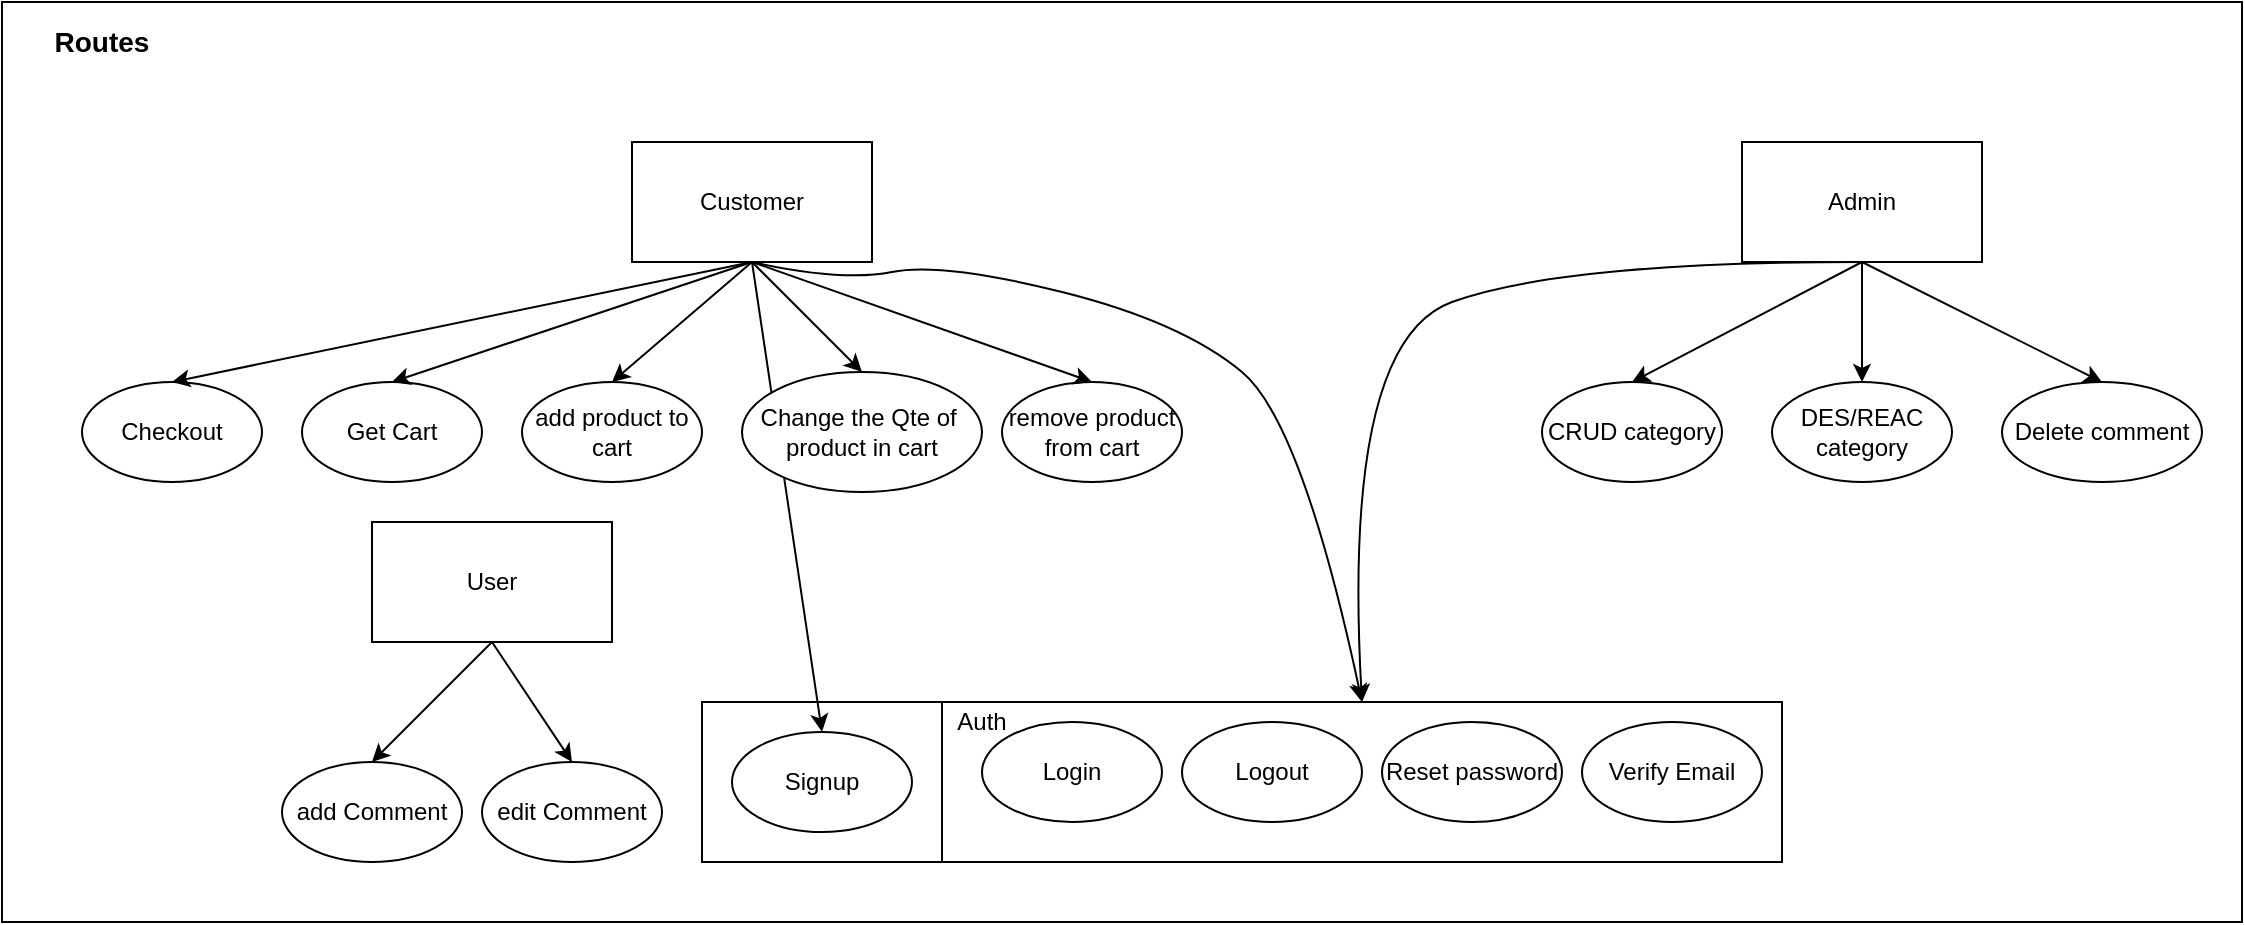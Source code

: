 <mxfile version="14.6.13" type="device" pages="5"><diagram id="hFaaNvBYb8GxtZgO_M3G" name="Routes"><mxGraphModel dx="1422" dy="816" grid="1" gridSize="10" guides="1" tooltips="1" connect="1" arrows="1" fold="1" page="1" pageScale="1" pageWidth="1400" pageHeight="850" math="0" shadow="0"><root><mxCell id="0"/><mxCell id="1" parent="0"/><mxCell id="FmPAcpo22RHAkwrhhaOb-21" value="" style="rounded=0;whiteSpace=wrap;html=1;" parent="1" vertex="1"><mxGeometry x="130" y="180" width="1120" height="460" as="geometry"/></mxCell><mxCell id="FmPAcpo22RHAkwrhhaOb-22" value="&lt;b&gt;&lt;font style=&quot;font-size: 14px&quot;&gt;Routes&lt;/font&gt;&lt;/b&gt;" style="text;html=1;strokeColor=none;fillColor=none;align=center;verticalAlign=middle;whiteSpace=wrap;rounded=0;" parent="1" vertex="1"><mxGeometry x="150" y="190" width="60" height="20" as="geometry"/></mxCell><mxCell id="8OgXi1tDOsJr1ftYKDeI-11" value="" style="endArrow=classic;html=1;exitX=0.5;exitY=1;exitDx=0;exitDy=0;entryX=0.5;entryY=0;entryDx=0;entryDy=0;curved=1;" parent="1" source="FmPAcpo22RHAkwrhhaOb-2" target="8OgXi1tDOsJr1ftYKDeI-8" edge="1"><mxGeometry width="50" height="50" relative="1" as="geometry"><mxPoint x="635" y="310" as="sourcePoint"/><mxPoint x="705" y="370" as="targetPoint"/><Array as="points"><mxPoint x="550" y="320"/><mxPoint x="600" y="310"/><mxPoint x="720" y="340"/><mxPoint x="780" y="390"/></Array></mxGeometry></mxCell><mxCell id="8OgXi1tDOsJr1ftYKDeI-12" value="" style="endArrow=classic;html=1;exitX=0.5;exitY=1;exitDx=0;exitDy=0;entryX=0.5;entryY=0;entryDx=0;entryDy=0;curved=1;" parent="1" source="FmPAcpo22RHAkwrhhaOb-3" target="8OgXi1tDOsJr1ftYKDeI-8" edge="1"><mxGeometry width="50" height="50" relative="1" as="geometry"><mxPoint x="1415" y="310" as="sourcePoint"/><mxPoint x="1300" y="370" as="targetPoint"/><Array as="points"><mxPoint x="910" y="310"/><mxPoint x="800" y="350"/></Array></mxGeometry></mxCell><mxCell id="8OgXi1tDOsJr1ftYKDeI-15" value="" style="endArrow=classic;html=1;exitX=0.5;exitY=1;exitDx=0;exitDy=0;entryX=0.5;entryY=0;entryDx=0;entryDy=0;" parent="1" source="FmPAcpo22RHAkwrhhaOb-2" target="8OgXi1tDOsJr1ftYKDeI-13" edge="1"><mxGeometry width="50" height="50" relative="1" as="geometry"><mxPoint x="635" y="310" as="sourcePoint"/><mxPoint x="705" y="370" as="targetPoint"/></mxGeometry></mxCell><mxCell id="8OgXi1tDOsJr1ftYKDeI-20" value="" style="group" parent="1" vertex="1" connectable="0"><mxGeometry x="900" y="250" width="330" height="170" as="geometry"/></mxCell><mxCell id="FmPAcpo22RHAkwrhhaOb-3" value="Admin" style="rounded=0;whiteSpace=wrap;html=1;" parent="8OgXi1tDOsJr1ftYKDeI-20" vertex="1"><mxGeometry x="100" width="120" height="60" as="geometry"/></mxCell><mxCell id="FmPAcpo22RHAkwrhhaOb-9" value="CRUD category" style="ellipse;whiteSpace=wrap;html=1;" parent="8OgXi1tDOsJr1ftYKDeI-20" vertex="1"><mxGeometry y="120" width="90" height="50" as="geometry"/></mxCell><mxCell id="FmPAcpo22RHAkwrhhaOb-10" value="DES/REAC category" style="ellipse;whiteSpace=wrap;html=1;" parent="8OgXi1tDOsJr1ftYKDeI-20" vertex="1"><mxGeometry x="115" y="120" width="90" height="50" as="geometry"/></mxCell><mxCell id="FmPAcpo22RHAkwrhhaOb-11" value="Delete comment" style="ellipse;whiteSpace=wrap;html=1;" parent="8OgXi1tDOsJr1ftYKDeI-20" vertex="1"><mxGeometry x="230" y="120" width="100" height="50" as="geometry"/></mxCell><mxCell id="FmPAcpo22RHAkwrhhaOb-17" value="" style="endArrow=classic;html=1;exitX=0.5;exitY=1;exitDx=0;exitDy=0;entryX=0.5;entryY=0;entryDx=0;entryDy=0;" parent="8OgXi1tDOsJr1ftYKDeI-20" source="FmPAcpo22RHAkwrhhaOb-3" target="FmPAcpo22RHAkwrhhaOb-9" edge="1"><mxGeometry width="50" height="50" relative="1" as="geometry"><mxPoint x="505" y="250" as="sourcePoint"/><mxPoint x="500" y="390" as="targetPoint"/></mxGeometry></mxCell><mxCell id="FmPAcpo22RHAkwrhhaOb-18" value="" style="endArrow=classic;html=1;exitX=0.5;exitY=1;exitDx=0;exitDy=0;entryX=0.5;entryY=0;entryDx=0;entryDy=0;" parent="8OgXi1tDOsJr1ftYKDeI-20" source="FmPAcpo22RHAkwrhhaOb-3" target="FmPAcpo22RHAkwrhhaOb-10" edge="1"><mxGeometry width="50" height="50" relative="1" as="geometry"><mxPoint x="810" y="250" as="sourcePoint"/><mxPoint x="695" y="310" as="targetPoint"/></mxGeometry></mxCell><mxCell id="FmPAcpo22RHAkwrhhaOb-19" value="" style="endArrow=classic;html=1;exitX=0.5;exitY=1;exitDx=0;exitDy=0;entryX=0.5;entryY=0;entryDx=0;entryDy=0;" parent="8OgXi1tDOsJr1ftYKDeI-20" source="FmPAcpo22RHAkwrhhaOb-3" target="FmPAcpo22RHAkwrhhaOb-11" edge="1"><mxGeometry width="50" height="50" relative="1" as="geometry"><mxPoint x="810" y="250" as="sourcePoint"/><mxPoint x="810" y="310" as="targetPoint"/></mxGeometry></mxCell><mxCell id="8OgXi1tDOsJr1ftYKDeI-22" value="" style="group" parent="1" vertex="1" connectable="0"><mxGeometry x="270" y="440" width="190" height="170" as="geometry"/></mxCell><mxCell id="FmPAcpo22RHAkwrhhaOb-1" value="User" style="rounded=0;whiteSpace=wrap;html=1;" parent="8OgXi1tDOsJr1ftYKDeI-22" vertex="1"><mxGeometry x="45" width="120" height="60" as="geometry"/></mxCell><mxCell id="FmPAcpo22RHAkwrhhaOb-4" value="add Comment" style="ellipse;whiteSpace=wrap;html=1;" parent="8OgXi1tDOsJr1ftYKDeI-22" vertex="1"><mxGeometry y="120" width="90" height="50" as="geometry"/></mxCell><mxCell id="FmPAcpo22RHAkwrhhaOb-5" value="edit Comment" style="ellipse;whiteSpace=wrap;html=1;" parent="8OgXi1tDOsJr1ftYKDeI-22" vertex="1"><mxGeometry x="100" y="120" width="90" height="50" as="geometry"/></mxCell><mxCell id="FmPAcpo22RHAkwrhhaOb-12" value="" style="endArrow=classic;html=1;exitX=0.5;exitY=1;exitDx=0;exitDy=0;entryX=0.5;entryY=0;entryDx=0;entryDy=0;" parent="8OgXi1tDOsJr1ftYKDeI-22" source="FmPAcpo22RHAkwrhhaOb-1" target="FmPAcpo22RHAkwrhhaOb-4" edge="1"><mxGeometry width="50" height="50" relative="1" as="geometry"><mxPoint x="310" y="440" as="sourcePoint"/><mxPoint x="360" y="390" as="targetPoint"/></mxGeometry></mxCell><mxCell id="FmPAcpo22RHAkwrhhaOb-13" value="" style="endArrow=classic;html=1;exitX=0.5;exitY=1;exitDx=0;exitDy=0;entryX=0.5;entryY=0;entryDx=0;entryDy=0;" parent="8OgXi1tDOsJr1ftYKDeI-22" source="FmPAcpo22RHAkwrhhaOb-1" target="FmPAcpo22RHAkwrhhaOb-5" edge="1"><mxGeometry width="50" height="50" relative="1" as="geometry"><mxPoint x="270" y="250" as="sourcePoint"/><mxPoint x="210" y="310" as="targetPoint"/></mxGeometry></mxCell><mxCell id="8OgXi1tDOsJr1ftYKDeI-23" value="" style="group" parent="1" vertex="1" connectable="0"><mxGeometry x="170" y="250" width="550" height="260" as="geometry"/></mxCell><mxCell id="8OgXi1tDOsJr1ftYKDeI-21" value="" style="group" parent="8OgXi1tDOsJr1ftYKDeI-23" vertex="1" connectable="0"><mxGeometry width="450" height="260" as="geometry"/></mxCell><mxCell id="FmPAcpo22RHAkwrhhaOb-2" value="Customer" style="rounded=0;whiteSpace=wrap;html=1;" parent="8OgXi1tDOsJr1ftYKDeI-21" vertex="1"><mxGeometry x="275" width="120" height="60" as="geometry"/></mxCell><mxCell id="FmPAcpo22RHAkwrhhaOb-6" value="add product to cart" style="ellipse;whiteSpace=wrap;html=1;" parent="8OgXi1tDOsJr1ftYKDeI-21" vertex="1"><mxGeometry x="220" y="120" width="90" height="50" as="geometry"/></mxCell><mxCell id="FmPAcpo22RHAkwrhhaOb-8" value="Change the Qte of&amp;nbsp; product in cart" style="ellipse;whiteSpace=wrap;html=1;" parent="8OgXi1tDOsJr1ftYKDeI-21" vertex="1"><mxGeometry x="330" y="115" width="120" height="60" as="geometry"/></mxCell><mxCell id="8OgXi1tDOsJr1ftYKDeI-16" value="Checkout" style="ellipse;whiteSpace=wrap;html=1;" parent="8OgXi1tDOsJr1ftYKDeI-21" vertex="1"><mxGeometry y="120" width="90" height="50" as="geometry"/></mxCell><mxCell id="8OgXi1tDOsJr1ftYKDeI-18" value="Get Cart" style="ellipse;whiteSpace=wrap;html=1;" parent="8OgXi1tDOsJr1ftYKDeI-21" vertex="1"><mxGeometry x="110" y="120" width="90" height="50" as="geometry"/></mxCell><mxCell id="FmPAcpo22RHAkwrhhaOb-14" value="" style="endArrow=classic;html=1;exitX=0.5;exitY=1;exitDx=0;exitDy=0;entryX=0.5;entryY=0;entryDx=0;entryDy=0;" parent="8OgXi1tDOsJr1ftYKDeI-21" source="FmPAcpo22RHAkwrhhaOb-2" target="FmPAcpo22RHAkwrhhaOb-6" edge="1"><mxGeometry width="50" height="50" relative="1" as="geometry"><mxPoint x="270" y="250" as="sourcePoint"/><mxPoint x="310" y="310" as="targetPoint"/></mxGeometry></mxCell><mxCell id="FmPAcpo22RHAkwrhhaOb-16" value="" style="endArrow=classic;html=1;exitX=0.5;exitY=1;exitDx=0;exitDy=0;entryX=0.5;entryY=0;entryDx=0;entryDy=0;" parent="8OgXi1tDOsJr1ftYKDeI-21" source="FmPAcpo22RHAkwrhhaOb-2" target="FmPAcpo22RHAkwrhhaOb-8" edge="1"><mxGeometry width="50" height="50" relative="1" as="geometry"><mxPoint x="505" y="250" as="sourcePoint"/><mxPoint x="555" y="310" as="targetPoint"/></mxGeometry></mxCell><mxCell id="8OgXi1tDOsJr1ftYKDeI-17" value="" style="endArrow=classic;html=1;exitX=0.5;exitY=1;exitDx=0;exitDy=0;entryX=0.5;entryY=0;entryDx=0;entryDy=0;" parent="8OgXi1tDOsJr1ftYKDeI-21" source="FmPAcpo22RHAkwrhhaOb-2" target="8OgXi1tDOsJr1ftYKDeI-16" edge="1"><mxGeometry width="50" height="50" relative="1" as="geometry"><mxPoint x="505" y="250" as="sourcePoint"/><mxPoint x="435" y="310" as="targetPoint"/></mxGeometry></mxCell><mxCell id="8OgXi1tDOsJr1ftYKDeI-19" value="" style="endArrow=classic;html=1;exitX=0.5;exitY=1;exitDx=0;exitDy=0;entryX=0.5;entryY=0;entryDx=0;entryDy=0;" parent="8OgXi1tDOsJr1ftYKDeI-21" source="FmPAcpo22RHAkwrhhaOb-2" target="8OgXi1tDOsJr1ftYKDeI-18" edge="1"><mxGeometry width="50" height="50" relative="1" as="geometry"><mxPoint x="505" y="250" as="sourcePoint"/><mxPoint x="435" y="310" as="targetPoint"/></mxGeometry></mxCell><mxCell id="FmPAcpo22RHAkwrhhaOb-7" value="remove product from cart" style="ellipse;whiteSpace=wrap;html=1;" parent="8OgXi1tDOsJr1ftYKDeI-23" vertex="1"><mxGeometry x="460" y="120" width="90" height="50" as="geometry"/></mxCell><mxCell id="FmPAcpo22RHAkwrhhaOb-15" value="" style="endArrow=classic;html=1;exitX=0.5;exitY=1;exitDx=0;exitDy=0;entryX=0.5;entryY=0;entryDx=0;entryDy=0;" parent="8OgXi1tDOsJr1ftYKDeI-23" source="FmPAcpo22RHAkwrhhaOb-2" target="FmPAcpo22RHAkwrhhaOb-7" edge="1"><mxGeometry width="50" height="50" relative="1" as="geometry"><mxPoint x="505" y="430" as="sourcePoint"/><mxPoint x="435" y="490" as="targetPoint"/></mxGeometry></mxCell><mxCell id="8OgXi1tDOsJr1ftYKDeI-25" value="" style="group" parent="1" vertex="1" connectable="0"><mxGeometry x="480" y="530" width="540" height="80" as="geometry"/></mxCell><mxCell id="8OgXi1tDOsJr1ftYKDeI-10" value="" style="group" parent="8OgXi1tDOsJr1ftYKDeI-25" vertex="1" connectable="0"><mxGeometry x="120" width="420" height="80" as="geometry"/></mxCell><mxCell id="8OgXi1tDOsJr1ftYKDeI-8" value="" style="rounded=0;whiteSpace=wrap;html=1;fillColor=none;" parent="8OgXi1tDOsJr1ftYKDeI-10" vertex="1"><mxGeometry width="420" height="80" as="geometry"/></mxCell><mxCell id="8OgXi1tDOsJr1ftYKDeI-3" value="Login" style="ellipse;whiteSpace=wrap;html=1;" parent="8OgXi1tDOsJr1ftYKDeI-10" vertex="1"><mxGeometry x="20" y="10" width="90" height="50" as="geometry"/></mxCell><mxCell id="8OgXi1tDOsJr1ftYKDeI-4" value="Logout" style="ellipse;whiteSpace=wrap;html=1;" parent="8OgXi1tDOsJr1ftYKDeI-10" vertex="1"><mxGeometry x="120" y="10" width="90" height="50" as="geometry"/></mxCell><mxCell id="8OgXi1tDOsJr1ftYKDeI-5" value="Reset password" style="ellipse;whiteSpace=wrap;html=1;" parent="8OgXi1tDOsJr1ftYKDeI-10" vertex="1"><mxGeometry x="220" y="10" width="90" height="50" as="geometry"/></mxCell><mxCell id="8OgXi1tDOsJr1ftYKDeI-6" value="Verify Email" style="ellipse;whiteSpace=wrap;html=1;" parent="8OgXi1tDOsJr1ftYKDeI-10" vertex="1"><mxGeometry x="320" y="10" width="90" height="50" as="geometry"/></mxCell><mxCell id="8OgXi1tDOsJr1ftYKDeI-9" value="Auth" style="text;html=1;strokeColor=none;fillColor=none;align=center;verticalAlign=middle;whiteSpace=wrap;rounded=0;" parent="8OgXi1tDOsJr1ftYKDeI-10" vertex="1"><mxGeometry width="40" height="20" as="geometry"/></mxCell><mxCell id="8OgXi1tDOsJr1ftYKDeI-14" value="" style="rounded=0;whiteSpace=wrap;html=1;fillColor=none;" parent="8OgXi1tDOsJr1ftYKDeI-25" vertex="1"><mxGeometry width="120" height="80" as="geometry"/></mxCell><mxCell id="8OgXi1tDOsJr1ftYKDeI-13" value="Signup" style="ellipse;whiteSpace=wrap;html=1;" parent="8OgXi1tDOsJr1ftYKDeI-25" vertex="1"><mxGeometry x="15" y="15" width="90" height="50" as="geometry"/></mxCell></root></mxGraphModel></diagram><diagram id="HXz09fi43vUoqTx9kdm2" name="Usecase"><mxGraphModel dx="1038" dy="616" grid="1" gridSize="10" guides="1" tooltips="1" connect="1" arrows="1" fold="1" page="1" pageScale="1" pageWidth="1400" pageHeight="850" math="0" shadow="0"><root><mxCell id="y-8av-Jh25P55KOhQM9G-0"/><mxCell id="y-8av-Jh25P55KOhQM9G-1" parent="y-8av-Jh25P55KOhQM9G-0"/><mxCell id="y-8av-Jh25P55KOhQM9G-2" value="Admin" style="shape=umlActor;verticalLabelPosition=bottom;verticalAlign=top;html=1;outlineConnect=0;fillColor=none;" parent="y-8av-Jh25P55KOhQM9G-1" vertex="1"><mxGeometry x="880" y="150" width="30" height="60" as="geometry"/></mxCell><mxCell id="y-8av-Jh25P55KOhQM9G-3" value="Customer" style="shape=umlActor;verticalLabelPosition=bottom;verticalAlign=top;html=1;outlineConnect=0;fillColor=none;" parent="y-8av-Jh25P55KOhQM9G-1" vertex="1"><mxGeometry x="90" y="290" width="30" height="60" as="geometry"/></mxCell><mxCell id="y-8av-Jh25P55KOhQM9G-4" value="User" style="shape=umlActor;verticalLabelPosition=bottom;verticalAlign=top;html=1;outlineConnect=0;fillColor=none;" parent="y-8av-Jh25P55KOhQM9G-1" vertex="1"><mxGeometry x="90" y="530" width="30" height="60" as="geometry"/></mxCell><mxCell id="y-8av-Jh25P55KOhQM9G-5" value="" style="rounded=0;whiteSpace=wrap;html=1;" parent="y-8av-Jh25P55KOhQM9G-1" vertex="1"><mxGeometry x="160" y="80" width="560" height="530" as="geometry"/></mxCell><mxCell id="M89eKvENkeZAWvXHeIiO-0" value="CRUD category" style="ellipse;whiteSpace=wrap;html=1;" parent="y-8av-Jh25P55KOhQM9G-1" vertex="1"><mxGeometry x="560" y="130" width="80" height="30" as="geometry"/></mxCell><mxCell id="M89eKvENkeZAWvXHeIiO-1" value="DES/REAC category" style="ellipse;whiteSpace=wrap;html=1;" parent="y-8av-Jh25P55KOhQM9G-1" vertex="1"><mxGeometry x="590" y="170" width="90" height="40" as="geometry"/></mxCell><mxCell id="M89eKvENkeZAWvXHeIiO-2" value="Auth" style="ellipse;whiteSpace=wrap;html=1;" parent="y-8av-Jh25P55KOhQM9G-1" vertex="1"><mxGeometry x="345" y="110" width="80" height="40" as="geometry"/></mxCell><mxCell id="9nXzYPpeFCMzcxAcYLh8-0" value="Delete comment" style="ellipse;whiteSpace=wrap;html=1;" parent="y-8av-Jh25P55KOhQM9G-1" vertex="1"><mxGeometry x="610" y="220" width="80" height="40" as="geometry"/></mxCell><mxCell id="E_kmegmn0SVGKKRXfnZQ-0" value="add product to cart" style="ellipse;whiteSpace=wrap;html=1;" parent="y-8av-Jh25P55KOhQM9G-1" vertex="1"><mxGeometry x="220" y="300" width="95" height="35" as="geometry"/></mxCell><mxCell id="E_kmegmn0SVGKKRXfnZQ-1" value="Change the Qte of&amp;nbsp; product in cart" style="ellipse;whiteSpace=wrap;html=1;" parent="y-8av-Jh25P55KOhQM9G-1" vertex="1"><mxGeometry x="205" y="340" width="125" height="50" as="geometry"/></mxCell><mxCell id="E_kmegmn0SVGKKRXfnZQ-2" value="Checkout" style="ellipse;whiteSpace=wrap;html=1;" parent="y-8av-Jh25P55KOhQM9G-1" vertex="1"><mxGeometry x="235" y="220" width="95" height="25" as="geometry"/></mxCell><mxCell id="E_kmegmn0SVGKKRXfnZQ-3" value="Get Cart" style="ellipse;whiteSpace=wrap;html=1;" parent="y-8av-Jh25P55KOhQM9G-1" vertex="1"><mxGeometry x="230" y="260" width="95" height="30" as="geometry"/></mxCell><mxCell id="BH0wlshTpI5snRjm-f-P-0" value="remove product from cart" style="ellipse;whiteSpace=wrap;html=1;" parent="y-8av-Jh25P55KOhQM9G-1" vertex="1"><mxGeometry x="205" y="400" width="105" height="50" as="geometry"/></mxCell><mxCell id="QAzWDiTgflsXZnmHh1bm-0" value="add Comment" style="ellipse;whiteSpace=wrap;html=1;" parent="y-8av-Jh25P55KOhQM9G-1" vertex="1"><mxGeometry x="390" y="550" width="90" height="50" as="geometry"/></mxCell><mxCell id="QAzWDiTgflsXZnmHh1bm-1" value="edit Comment" style="ellipse;whiteSpace=wrap;html=1;" parent="y-8av-Jh25P55KOhQM9G-1" vertex="1"><mxGeometry x="190" y="500" width="90" height="50" as="geometry"/></mxCell><mxCell id="QAzWDiTgflsXZnmHh1bm-2" value="" style="line;strokeWidth=1;fillColor=none;align=left;verticalAlign=middle;spacingTop=-1;spacingLeft=3;spacingRight=3;rotatable=0;labelPosition=right;points=[];portConstraint=eastwest;" parent="y-8av-Jh25P55KOhQM9G-1" vertex="1"><mxGeometry x="160" y="492" width="560" height="8" as="geometry"/></mxCell><mxCell id="QAzWDiTgflsXZnmHh1bm-3" value="" style="endArrow=open;endFill=1;endSize=12;html=1;exitX=0.5;exitY=0.5;exitDx=0;exitDy=0;exitPerimeter=0;entryX=1;entryY=0.5;entryDx=0;entryDy=0;" parent="y-8av-Jh25P55KOhQM9G-1" source="y-8av-Jh25P55KOhQM9G-2" target="M89eKvENkeZAWvXHeIiO-0" edge="1"><mxGeometry width="160" relative="1" as="geometry"><mxPoint x="120" y="240" as="sourcePoint"/><mxPoint x="280" y="240" as="targetPoint"/></mxGeometry></mxCell><mxCell id="QAzWDiTgflsXZnmHh1bm-4" value="" style="endArrow=open;endFill=1;endSize=12;html=1;exitX=0.5;exitY=0.5;exitDx=0;exitDy=0;exitPerimeter=0;entryX=1;entryY=0.5;entryDx=0;entryDy=0;" parent="y-8av-Jh25P55KOhQM9G-1" source="y-8av-Jh25P55KOhQM9G-2" target="M89eKvENkeZAWvXHeIiO-1" edge="1"><mxGeometry width="160" relative="1" as="geometry"><mxPoint x="115" y="170" as="sourcePoint"/><mxPoint x="280" y="115" as="targetPoint"/></mxGeometry></mxCell><mxCell id="QAzWDiTgflsXZnmHh1bm-5" value="" style="endArrow=open;endFill=1;endSize=12;html=1;exitX=0.5;exitY=0.5;exitDx=0;exitDy=0;exitPerimeter=0;entryX=1;entryY=0.5;entryDx=0;entryDy=0;" parent="y-8av-Jh25P55KOhQM9G-1" source="y-8av-Jh25P55KOhQM9G-2" target="9nXzYPpeFCMzcxAcYLh8-0" edge="1"><mxGeometry width="160" relative="1" as="geometry"><mxPoint x="115" y="170" as="sourcePoint"/><mxPoint x="770" y="260" as="targetPoint"/></mxGeometry></mxCell><mxCell id="QAzWDiTgflsXZnmHh1bm-6" value="" style="endArrow=open;endFill=1;endSize=12;html=1;exitX=0.5;exitY=0.5;exitDx=0;exitDy=0;exitPerimeter=0;entryX=0;entryY=0.5;entryDx=0;entryDy=0;" parent="y-8av-Jh25P55KOhQM9G-1" source="y-8av-Jh25P55KOhQM9G-3" target="E_kmegmn0SVGKKRXfnZQ-2" edge="1"><mxGeometry width="160" relative="1" as="geometry"><mxPoint x="115" y="170" as="sourcePoint"/><mxPoint x="280" y="210" as="targetPoint"/></mxGeometry></mxCell><mxCell id="QAzWDiTgflsXZnmHh1bm-7" value="" style="endArrow=open;endFill=1;endSize=12;html=1;exitX=0.5;exitY=0.5;exitDx=0;exitDy=0;exitPerimeter=0;entryX=0;entryY=0.5;entryDx=0;entryDy=0;" parent="y-8av-Jh25P55KOhQM9G-1" source="y-8av-Jh25P55KOhQM9G-3" target="E_kmegmn0SVGKKRXfnZQ-3" edge="1"><mxGeometry width="160" relative="1" as="geometry"><mxPoint x="115" y="330" as="sourcePoint"/><mxPoint x="275" y="277.5" as="targetPoint"/></mxGeometry></mxCell><mxCell id="QAzWDiTgflsXZnmHh1bm-8" value="" style="endArrow=open;endFill=1;endSize=12;html=1;exitX=0.5;exitY=0.5;exitDx=0;exitDy=0;exitPerimeter=0;entryX=0;entryY=0.5;entryDx=0;entryDy=0;" parent="y-8av-Jh25P55KOhQM9G-1" source="y-8av-Jh25P55KOhQM9G-3" target="BH0wlshTpI5snRjm-f-P-0" edge="1"><mxGeometry width="160" relative="1" as="geometry"><mxPoint x="115" y="330" as="sourcePoint"/><mxPoint x="272.5" y="315" as="targetPoint"/></mxGeometry></mxCell><mxCell id="QAzWDiTgflsXZnmHh1bm-9" value="" style="endArrow=open;endFill=1;endSize=12;html=1;exitX=0.5;exitY=0.5;exitDx=0;exitDy=0;exitPerimeter=0;entryX=0;entryY=0.5;entryDx=0;entryDy=0;" parent="y-8av-Jh25P55KOhQM9G-1" source="y-8av-Jh25P55KOhQM9G-3" target="E_kmegmn0SVGKKRXfnZQ-1" edge="1"><mxGeometry width="160" relative="1" as="geometry"><mxPoint x="125" y="340" as="sourcePoint"/><mxPoint x="282.5" y="325" as="targetPoint"/></mxGeometry></mxCell><mxCell id="QAzWDiTgflsXZnmHh1bm-10" value="" style="endArrow=open;endFill=1;endSize=12;html=1;exitX=0.5;exitY=0.5;exitDx=0;exitDy=0;exitPerimeter=0;entryX=0;entryY=0.5;entryDx=0;entryDy=0;" parent="y-8av-Jh25P55KOhQM9G-1" source="y-8av-Jh25P55KOhQM9G-3" target="E_kmegmn0SVGKKRXfnZQ-0" edge="1"><mxGeometry width="160" relative="1" as="geometry"><mxPoint x="135" y="350" as="sourcePoint"/><mxPoint x="292.5" y="335" as="targetPoint"/></mxGeometry></mxCell><mxCell id="QAzWDiTgflsXZnmHh1bm-11" value="" style="endArrow=open;endFill=1;endSize=12;html=1;exitX=0.5;exitY=0.5;exitDx=0;exitDy=0;exitPerimeter=0;entryX=0;entryY=0.5;entryDx=0;entryDy=0;" parent="y-8av-Jh25P55KOhQM9G-1" source="y-8av-Jh25P55KOhQM9G-4" target="QAzWDiTgflsXZnmHh1bm-0" edge="1"><mxGeometry width="160" relative="1" as="geometry"><mxPoint x="115" y="330" as="sourcePoint"/><mxPoint x="267.5" y="465" as="targetPoint"/></mxGeometry></mxCell><mxCell id="QAzWDiTgflsXZnmHh1bm-12" value="" style="endArrow=open;endFill=1;endSize=12;html=1;exitX=0.5;exitY=0.5;exitDx=0;exitDy=0;exitPerimeter=0;entryX=0;entryY=0.5;entryDx=0;entryDy=0;" parent="y-8av-Jh25P55KOhQM9G-1" source="y-8av-Jh25P55KOhQM9G-4" target="QAzWDiTgflsXZnmHh1bm-1" edge="1"><mxGeometry width="160" relative="1" as="geometry"><mxPoint x="115" y="570" as="sourcePoint"/><mxPoint x="275" y="545" as="targetPoint"/></mxGeometry></mxCell><mxCell id="QAzWDiTgflsXZnmHh1bm-13" value="" style="endArrow=none;endFill=0;endSize=12;html=1;dashed=1;entryX=0;entryY=0.5;entryDx=0;entryDy=0;exitX=1;exitY=0.5;exitDx=0;exitDy=0;startArrow=classic;startFill=1;" parent="y-8av-Jh25P55KOhQM9G-1" source="M89eKvENkeZAWvXHeIiO-2" target="M89eKvENkeZAWvXHeIiO-0" edge="1"><mxGeometry width="160" relative="1" as="geometry"><mxPoint x="440" y="310" as="sourcePoint"/><mxPoint x="600" y="310" as="targetPoint"/></mxGeometry></mxCell><mxCell id="QAzWDiTgflsXZnmHh1bm-14" value="&amp;lt;&amp;lt;include&amp;gt;&amp;gt;" style="edgeLabel;html=1;align=center;verticalAlign=middle;resizable=0;points=[];" parent="QAzWDiTgflsXZnmHh1bm-13" vertex="1" connectable="0"><mxGeometry x="-0.165" relative="1" as="geometry"><mxPoint y="-1" as="offset"/></mxGeometry></mxCell><mxCell id="QAzWDiTgflsXZnmHh1bm-15" value="" style="endArrow=none;endFill=0;endSize=12;html=1;dashed=1;entryX=0;entryY=0.5;entryDx=0;entryDy=0;exitX=1;exitY=0.5;exitDx=0;exitDy=0;startArrow=classic;startFill=1;" parent="y-8av-Jh25P55KOhQM9G-1" source="M89eKvENkeZAWvXHeIiO-2" target="M89eKvENkeZAWvXHeIiO-1" edge="1"><mxGeometry width="160" relative="1" as="geometry"><mxPoint x="630" y="240" as="sourcePoint"/><mxPoint x="517.5" y="165" as="targetPoint"/></mxGeometry></mxCell><mxCell id="QAzWDiTgflsXZnmHh1bm-16" value="&amp;lt;&amp;lt;include&amp;gt;&amp;gt;" style="edgeLabel;html=1;align=center;verticalAlign=middle;resizable=0;points=[];" parent="QAzWDiTgflsXZnmHh1bm-15" vertex="1" connectable="0"><mxGeometry x="-0.165" relative="1" as="geometry"><mxPoint y="-1" as="offset"/></mxGeometry></mxCell><mxCell id="QAzWDiTgflsXZnmHh1bm-17" value="" style="endArrow=none;endFill=0;endSize=12;html=1;dashed=1;entryX=0;entryY=0.5;entryDx=0;entryDy=0;exitX=1;exitY=0.5;exitDx=0;exitDy=0;startArrow=classic;startFill=1;" parent="y-8av-Jh25P55KOhQM9G-1" source="M89eKvENkeZAWvXHeIiO-2" target="9nXzYPpeFCMzcxAcYLh8-0" edge="1"><mxGeometry width="160" relative="1" as="geometry"><mxPoint x="890" y="390" as="sourcePoint"/><mxPoint x="800" y="310" as="targetPoint"/></mxGeometry></mxCell><mxCell id="QAzWDiTgflsXZnmHh1bm-18" value="&amp;lt;&amp;lt;include&amp;gt;&amp;gt;" style="edgeLabel;html=1;align=center;verticalAlign=middle;resizable=0;points=[];" parent="QAzWDiTgflsXZnmHh1bm-17" vertex="1" connectable="0"><mxGeometry x="-0.165" relative="1" as="geometry"><mxPoint y="-1" as="offset"/></mxGeometry></mxCell><mxCell id="QAzWDiTgflsXZnmHh1bm-19" value="" style="endArrow=none;endFill=0;endSize=12;html=1;dashed=1;entryX=0.5;entryY=0;entryDx=0;entryDy=0;exitX=0;exitY=0.5;exitDx=0;exitDy=0;startArrow=classic;startFill=1;" parent="y-8av-Jh25P55KOhQM9G-1" source="M89eKvENkeZAWvXHeIiO-2" target="E_kmegmn0SVGKKRXfnZQ-2" edge="1"><mxGeometry width="160" relative="1" as="geometry"><mxPoint x="435" y="140" as="sourcePoint"/><mxPoint x="620" y="250" as="targetPoint"/></mxGeometry></mxCell><mxCell id="QAzWDiTgflsXZnmHh1bm-20" value="&amp;lt;&amp;lt;include&amp;gt;&amp;gt;" style="edgeLabel;html=1;align=center;verticalAlign=middle;resizable=0;points=[];" parent="QAzWDiTgflsXZnmHh1bm-19" vertex="1" connectable="0"><mxGeometry x="-0.165" relative="1" as="geometry"><mxPoint y="-1" as="offset"/></mxGeometry></mxCell><mxCell id="QAzWDiTgflsXZnmHh1bm-25" value="CRUD product" style="ellipse;whiteSpace=wrap;html=1;" parent="y-8av-Jh25P55KOhQM9G-1" vertex="1"><mxGeometry x="610" y="280" width="80" height="40" as="geometry"/></mxCell><mxCell id="QAzWDiTgflsXZnmHh1bm-26" value="" style="endArrow=open;endFill=1;endSize=12;html=1;exitX=0.5;exitY=0.5;exitDx=0;exitDy=0;exitPerimeter=0;entryX=1;entryY=0.5;entryDx=0;entryDy=0;" parent="y-8av-Jh25P55KOhQM9G-1" source="y-8av-Jh25P55KOhQM9G-2" target="QAzWDiTgflsXZnmHh1bm-25" edge="1"><mxGeometry width="160" relative="1" as="geometry"><mxPoint x="905" y="190" as="sourcePoint"/><mxPoint x="700" y="250" as="targetPoint"/></mxGeometry></mxCell><mxCell id="QAzWDiTgflsXZnmHh1bm-27" value="" style="endArrow=none;endFill=0;endSize=12;html=1;dashed=1;entryX=0;entryY=0.5;entryDx=0;entryDy=0;startArrow=classic;startFill=1;exitX=1;exitY=0.5;exitDx=0;exitDy=0;" parent="y-8av-Jh25P55KOhQM9G-1" source="E_kmegmn0SVGKKRXfnZQ-0" target="QAzWDiTgflsXZnmHh1bm-25" edge="1"><mxGeometry width="160" relative="1" as="geometry"><mxPoint x="890" y="370" as="sourcePoint"/><mxPoint x="620" y="250" as="targetPoint"/></mxGeometry></mxCell><mxCell id="QAzWDiTgflsXZnmHh1bm-28" value="&amp;lt;&amp;lt;extends&amp;gt;&amp;gt;" style="edgeLabel;html=1;align=center;verticalAlign=middle;resizable=0;points=[];" parent="QAzWDiTgflsXZnmHh1bm-27" vertex="1" connectable="0"><mxGeometry x="-0.165" relative="1" as="geometry"><mxPoint y="-1" as="offset"/></mxGeometry></mxCell><mxCell id="QAzWDiTgflsXZnmHh1bm-29" value="" style="endArrow=none;endFill=0;endSize=12;html=1;dashed=1;entryX=0.5;entryY=1;entryDx=0;entryDy=0;startArrow=classic;startFill=1;exitX=1;exitY=0.5;exitDx=0;exitDy=0;" parent="y-8av-Jh25P55KOhQM9G-1" source="QAzWDiTgflsXZnmHh1bm-0" target="QAzWDiTgflsXZnmHh1bm-25" edge="1"><mxGeometry width="160" relative="1" as="geometry"><mxPoint x="325.0" y="327.5" as="sourcePoint"/><mxPoint x="620" y="310" as="targetPoint"/></mxGeometry></mxCell><mxCell id="QAzWDiTgflsXZnmHh1bm-30" value="&amp;lt;&amp;lt;extends&amp;gt;&amp;gt;" style="edgeLabel;html=1;align=center;verticalAlign=middle;resizable=0;points=[];" parent="QAzWDiTgflsXZnmHh1bm-29" vertex="1" connectable="0"><mxGeometry x="-0.165" relative="1" as="geometry"><mxPoint y="-1" as="offset"/></mxGeometry></mxCell><mxCell id="QAzWDiTgflsXZnmHh1bm-31" value="" style="endArrow=none;endFill=0;endSize=12;html=1;dashed=1;entryX=1;entryY=0.5;entryDx=0;entryDy=0;startArrow=classic;startFill=1;" parent="y-8av-Jh25P55KOhQM9G-1" target="QAzWDiTgflsXZnmHh1bm-1" edge="1"><mxGeometry width="160" relative="1" as="geometry"><mxPoint x="400" y="560" as="sourcePoint"/><mxPoint x="620" y="250" as="targetPoint"/><Array as="points"><mxPoint x="340" y="525"/></Array></mxGeometry></mxCell><mxCell id="QAzWDiTgflsXZnmHh1bm-32" value="&amp;lt;&amp;lt;include&amp;gt;&amp;gt;" style="edgeLabel;html=1;align=center;verticalAlign=middle;resizable=0;points=[];" parent="QAzWDiTgflsXZnmHh1bm-31" vertex="1" connectable="0"><mxGeometry x="-0.165" relative="1" as="geometry"><mxPoint x="-40.19" y="-18.64" as="offset"/></mxGeometry></mxCell><mxCell id="QAzWDiTgflsXZnmHh1bm-33" value="&lt;font style=&quot;font-size: 23px&quot;&gt;&lt;u&gt;UseCase&lt;/u&gt;&lt;/font&gt;" style="text;html=1;strokeColor=none;fillColor=none;align=center;verticalAlign=middle;whiteSpace=wrap;rounded=0;" parent="y-8av-Jh25P55KOhQM9G-1" vertex="1"><mxGeometry x="180" y="90" width="120" height="30" as="geometry"/></mxCell><mxCell id="rp_XM4LZv4_c5Xdw3gxt-0" value="" style="endArrow=none;endFill=0;endSize=12;html=1;dashed=1;entryX=0;entryY=0.5;entryDx=0;entryDy=0;startArrow=classic;startFill=1;exitX=1;exitY=0.5;exitDx=0;exitDy=0;" parent="y-8av-Jh25P55KOhQM9G-1" source="E_kmegmn0SVGKKRXfnZQ-3" target="QAzWDiTgflsXZnmHh1bm-25" edge="1"><mxGeometry width="160" relative="1" as="geometry"><mxPoint x="325" y="327.5" as="sourcePoint"/><mxPoint x="620.0" y="310" as="targetPoint"/></mxGeometry></mxCell><mxCell id="rp_XM4LZv4_c5Xdw3gxt-1" value="&amp;lt;&amp;lt;extends&amp;gt;&amp;gt;" style="edgeLabel;html=1;align=center;verticalAlign=middle;resizable=0;points=[];" parent="rp_XM4LZv4_c5Xdw3gxt-0" vertex="1" connectable="0"><mxGeometry x="-0.165" relative="1" as="geometry"><mxPoint y="-1" as="offset"/></mxGeometry></mxCell><mxCell id="rp_XM4LZv4_c5Xdw3gxt-2" value="" style="endArrow=none;endFill=0;endSize=12;html=1;dashed=1;startArrow=classic;startFill=1;exitX=1;exitY=0.5;exitDx=0;exitDy=0;entryX=1;entryY=0;entryDx=0;entryDy=0;curved=1;" parent="y-8av-Jh25P55KOhQM9G-1" source="E_kmegmn0SVGKKRXfnZQ-2" target="E_kmegmn0SVGKKRXfnZQ-0" edge="1"><mxGeometry width="160" relative="1" as="geometry"><mxPoint x="340" y="242.5" as="sourcePoint"/><mxPoint x="620.0" y="310" as="targetPoint"/><Array as="points"><mxPoint x="410" y="290"/></Array></mxGeometry></mxCell><mxCell id="rp_XM4LZv4_c5Xdw3gxt-3" value="&amp;lt;&amp;lt;include&amp;gt;&amp;gt;" style="edgeLabel;html=1;align=center;verticalAlign=middle;resizable=0;points=[];" parent="rp_XM4LZv4_c5Xdw3gxt-2" vertex="1" connectable="0"><mxGeometry x="-0.165" relative="1" as="geometry"><mxPoint x="-40.37" y="-23.08" as="offset"/></mxGeometry></mxCell><mxCell id="QPHdcQpUvDXEhEBZap-P-0" value="" style="endArrow=none;endFill=0;endSize=12;html=1;dashed=1;entryX=0;entryY=0.5;entryDx=0;entryDy=0;exitX=1;exitY=0.5;exitDx=0;exitDy=0;startArrow=classic;startFill=1;" parent="y-8av-Jh25P55KOhQM9G-1" source="M89eKvENkeZAWvXHeIiO-2" target="QAzWDiTgflsXZnmHh1bm-25" edge="1"><mxGeometry width="160" relative="1" as="geometry"><mxPoint x="435" y="140" as="sourcePoint"/><mxPoint x="620" y="250" as="targetPoint"/></mxGeometry></mxCell><mxCell id="QPHdcQpUvDXEhEBZap-P-1" value="&amp;lt;&amp;lt;include&amp;gt;&amp;gt;" style="edgeLabel;html=1;align=center;verticalAlign=middle;resizable=0;points=[];" parent="QPHdcQpUvDXEhEBZap-P-0" vertex="1" connectable="0"><mxGeometry x="-0.165" relative="1" as="geometry"><mxPoint y="-1" as="offset"/></mxGeometry></mxCell><mxCell id="QPHdcQpUvDXEhEBZap-P-2" value="" style="endArrow=none;endFill=0;endSize=12;html=1;dashed=1;entryX=0;entryY=0.5;entryDx=0;entryDy=0;startArrow=classic;startFill=1;exitX=1;exitY=0.5;exitDx=0;exitDy=0;" parent="y-8av-Jh25P55KOhQM9G-1" source="E_kmegmn0SVGKKRXfnZQ-1" target="QAzWDiTgflsXZnmHh1bm-25" edge="1"><mxGeometry width="160" relative="1" as="geometry"><mxPoint x="325" y="327.5" as="sourcePoint"/><mxPoint x="620" y="310" as="targetPoint"/></mxGeometry></mxCell><mxCell id="QPHdcQpUvDXEhEBZap-P-3" value="&amp;lt;&amp;lt;extends&amp;gt;&amp;gt;" style="edgeLabel;html=1;align=center;verticalAlign=middle;resizable=0;points=[];" parent="QPHdcQpUvDXEhEBZap-P-2" vertex="1" connectable="0"><mxGeometry x="-0.165" relative="1" as="geometry"><mxPoint y="-1" as="offset"/></mxGeometry></mxCell><mxCell id="QPHdcQpUvDXEhEBZap-P-4" value="" style="endArrow=none;endFill=0;endSize=12;html=1;dashed=1;entryX=0;entryY=0.5;entryDx=0;entryDy=0;startArrow=classic;startFill=1;exitX=1;exitY=0.5;exitDx=0;exitDy=0;" parent="y-8av-Jh25P55KOhQM9G-1" source="BH0wlshTpI5snRjm-f-P-0" target="QAzWDiTgflsXZnmHh1bm-25" edge="1"><mxGeometry width="160" relative="1" as="geometry"><mxPoint x="340" y="375" as="sourcePoint"/><mxPoint x="620" y="310" as="targetPoint"/></mxGeometry></mxCell><mxCell id="QPHdcQpUvDXEhEBZap-P-5" value="&amp;lt;&amp;lt;extends&amp;gt;&amp;gt;" style="edgeLabel;html=1;align=center;verticalAlign=middle;resizable=0;points=[];" parent="QPHdcQpUvDXEhEBZap-P-4" vertex="1" connectable="0"><mxGeometry x="-0.165" relative="1" as="geometry"><mxPoint y="-1" as="offset"/></mxGeometry></mxCell><mxCell id="QPHdcQpUvDXEhEBZap-P-6" value="" style="endArrow=open;endFill=1;endSize=12;html=1;exitX=0.5;exitY=0.5;exitDx=0;exitDy=0;exitPerimeter=0;" parent="y-8av-Jh25P55KOhQM9G-1" source="y-8av-Jh25P55KOhQM9G-3" target="QAzWDiTgflsXZnmHh1bm-0" edge="1"><mxGeometry width="160" relative="1" as="geometry"><mxPoint x="115" y="330" as="sourcePoint"/><mxPoint x="215" y="435" as="targetPoint"/></mxGeometry></mxCell><mxCell id="QPHdcQpUvDXEhEBZap-P-7" value="" style="endArrow=open;endFill=1;endSize=12;html=1;exitX=0.5;exitY=0.5;exitDx=0;exitDy=0;exitPerimeter=0;" parent="y-8av-Jh25P55KOhQM9G-1" source="y-8av-Jh25P55KOhQM9G-3" target="QAzWDiTgflsXZnmHh1bm-1" edge="1"><mxGeometry width="160" relative="1" as="geometry"><mxPoint x="115" y="330" as="sourcePoint"/><mxPoint x="415.802" y="525.977" as="targetPoint"/></mxGeometry></mxCell></root></mxGraphModel></diagram><diagram id="FtJAF3CreevYAUjRw95b" name="MCD"><mxGraphModel dx="1038" dy="616" grid="1" gridSize="10" guides="1" tooltips="1" connect="1" arrows="1" fold="1" page="1" pageScale="1" pageWidth="1400" pageHeight="850" math="0" shadow="0"><root><mxCell id="Bo_VbIozrqexKaGNFSZ_-0"/><mxCell id="Bo_VbIozrqexKaGNFSZ_-1" parent="Bo_VbIozrqexKaGNFSZ_-0"/><mxCell id="FHZpUh2ZJC1rSdPu5KNr-5" value="User" style="swimlane;fontStyle=0;childLayout=stackLayout;horizontal=1;startSize=26;fillColor=none;horizontalStack=0;resizeParent=1;resizeParentMax=0;resizeLast=0;collapsible=1;marginBottom=0;" parent="Bo_VbIozrqexKaGNFSZ_-1" vertex="1"><mxGeometry x="260" y="146" width="140" height="96" as="geometry"/></mxCell><mxCell id="FHZpUh2ZJC1rSdPu5KNr-20" value="name&lt;br&gt;email&lt;br&gt;role&lt;br&gt;password&lt;br&gt;phone" style="text;html=1;align=left;verticalAlign=middle;resizable=0;points=[];autosize=1;" parent="FHZpUh2ZJC1rSdPu5KNr-5" vertex="1"><mxGeometry y="26" width="140" height="70" as="geometry"/></mxCell><mxCell id="ja53XTO_mZpHY0pJj8GC-4" style="edgeStyle=orthogonalEdgeStyle;rounded=0;orthogonalLoop=1;jettySize=auto;html=1;entryX=0.998;entryY=0.437;entryDx=0;entryDy=0;entryPerimeter=0;startArrow=none;startFill=0;endArrow=none;endFill=0;" parent="Bo_VbIozrqexKaGNFSZ_-1" source="FHZpUh2ZJC1rSdPu5KNr-9" target="FHZpUh2ZJC1rSdPu5KNr-18" edge="1"><mxGeometry relative="1" as="geometry"/></mxCell><mxCell id="qkN9U7TCjwLDD4Sm5N1h-0" value="(1,1)" style="edgeLabel;html=1;align=center;verticalAlign=middle;resizable=0;points=[];" parent="ja53XTO_mZpHY0pJj8GC-4" vertex="1" connectable="0"><mxGeometry x="0.654" y="-1" relative="1" as="geometry"><mxPoint as="offset"/></mxGeometry></mxCell><mxCell id="qkN9U7TCjwLDD4Sm5N1h-1" value="(1,N)" style="edgeLabel;html=1;align=center;verticalAlign=middle;resizable=0;points=[];" parent="ja53XTO_mZpHY0pJj8GC-4" vertex="1" connectable="0"><mxGeometry x="-0.87" relative="1" as="geometry"><mxPoint as="offset"/></mxGeometry></mxCell><mxCell id="FHZpUh2ZJC1rSdPu5KNr-9" value="Category" style="swimlane;fontStyle=0;childLayout=stackLayout;horizontal=1;startSize=26;fillColor=none;horizontalStack=0;resizeParent=1;resizeParentMax=0;resizeLast=0;collapsible=1;marginBottom=0;" parent="Bo_VbIozrqexKaGNFSZ_-1" vertex="1"><mxGeometry x="760" y="326" width="140" height="56" as="geometry"/></mxCell><mxCell id="FHZpUh2ZJC1rSdPu5KNr-19" value="name&lt;br&gt;state" style="text;html=1;align=left;verticalAlign=middle;resizable=0;points=[];autosize=1;" parent="FHZpUh2ZJC1rSdPu5KNr-9" vertex="1"><mxGeometry y="26" width="140" height="30" as="geometry"/></mxCell><mxCell id="FHZpUh2ZJC1rSdPu5KNr-11" value="Order" style="swimlane;fontStyle=0;childLayout=stackLayout;horizontal=1;startSize=26;fillColor=none;horizontalStack=0;resizeParent=1;resizeParentMax=0;resizeLast=0;collapsible=1;marginBottom=0;" parent="Bo_VbIozrqexKaGNFSZ_-1" vertex="1"><mxGeometry x="320" y="326" width="170" height="76" as="geometry"/></mxCell><mxCell id="KSsQEy-q4yZRx68eKNsO-1" value="code&lt;br&gt;total_price&lt;br&gt;state" style="text;html=1;align=left;verticalAlign=middle;resizable=0;points=[];autosize=1;" parent="FHZpUh2ZJC1rSdPu5KNr-11" vertex="1"><mxGeometry y="26" width="170" height="50" as="geometry"/></mxCell><mxCell id="ja53XTO_mZpHY0pJj8GC-8" style="edgeStyle=orthogonalEdgeStyle;rounded=0;orthogonalLoop=1;jettySize=auto;html=1;entryX=0.5;entryY=0;entryDx=0;entryDy=0;startArrow=none;startFill=0;endArrow=none;endFill=0;" parent="Bo_VbIozrqexKaGNFSZ_-1" source="FHZpUh2ZJC1rSdPu5KNr-15" target="FHZpUh2ZJC1rSdPu5KNr-5" edge="1"><mxGeometry relative="1" as="geometry"/></mxCell><mxCell id="qkN9U7TCjwLDD4Sm5N1h-4" value="(1,N)" style="edgeLabel;html=1;align=center;verticalAlign=middle;resizable=0;points=[];" parent="ja53XTO_mZpHY0pJj8GC-8" vertex="1" connectable="0"><mxGeometry x="0.816" y="-1" relative="1" as="geometry"><mxPoint as="offset"/></mxGeometry></mxCell><mxCell id="qkN9U7TCjwLDD4Sm5N1h-5" value="(1,1)" style="edgeLabel;html=1;align=center;verticalAlign=middle;resizable=0;points=[];" parent="ja53XTO_mZpHY0pJj8GC-8" vertex="1" connectable="0"><mxGeometry x="-0.71" relative="1" as="geometry"><mxPoint as="offset"/></mxGeometry></mxCell><mxCell id="FHZpUh2ZJC1rSdPu5KNr-15" value="Comment" style="swimlane;fontStyle=0;childLayout=stackLayout;horizontal=1;startSize=26;fillColor=none;horizontalStack=0;resizeParent=1;resizeParentMax=0;resizeLast=0;collapsible=1;marginBottom=0;" parent="Bo_VbIozrqexKaGNFSZ_-1" vertex="1"><mxGeometry x="430" y="70" width="140" height="76" as="geometry"/></mxCell><mxCell id="FHZpUh2ZJC1rSdPu5KNr-21" value="name&lt;br&gt;email&lt;br&gt;message&lt;br&gt;" style="text;html=1;align=left;verticalAlign=middle;resizable=0;points=[];autosize=1;" parent="FHZpUh2ZJC1rSdPu5KNr-15" vertex="1"><mxGeometry y="26" width="140" height="50" as="geometry"/></mxCell><mxCell id="ja53XTO_mZpHY0pJj8GC-7" style="edgeStyle=orthogonalEdgeStyle;rounded=0;orthogonalLoop=1;jettySize=auto;html=1;entryX=0.5;entryY=0;entryDx=0;entryDy=0;startArrow=none;startFill=0;endArrow=none;endFill=0;" parent="Bo_VbIozrqexKaGNFSZ_-1" source="FHZpUh2ZJC1rSdPu5KNr-16" target="FHZpUh2ZJC1rSdPu5KNr-11" edge="1"><mxGeometry relative="1" as="geometry"><Array as="points"><mxPoint x="790" y="260"/><mxPoint x="405" y="260"/></Array></mxGeometry></mxCell><mxCell id="qkN9U7TCjwLDD4Sm5N1h-8" value="(1,N)" style="edgeLabel;html=1;align=center;verticalAlign=middle;resizable=0;points=[];" parent="ja53XTO_mZpHY0pJj8GC-7" vertex="1" connectable="0"><mxGeometry x="0.936" relative="1" as="geometry"><mxPoint as="offset"/></mxGeometry></mxCell><mxCell id="qkN9U7TCjwLDD4Sm5N1h-9" value="(1,N)" style="edgeLabel;html=1;align=center;verticalAlign=middle;resizable=0;points=[];" parent="ja53XTO_mZpHY0pJj8GC-7" vertex="1" connectable="0"><mxGeometry x="-0.901" relative="1" as="geometry"><mxPoint y="-6.29" as="offset"/></mxGeometry></mxCell><mxCell id="FHZpUh2ZJC1rSdPu5KNr-16" value="Product" style="swimlane;fontStyle=0;childLayout=stackLayout;horizontal=1;startSize=26;fillColor=none;horizontalStack=0;resizeParent=1;resizeParentMax=0;resizeLast=0;collapsible=1;marginBottom=0;" parent="Bo_VbIozrqexKaGNFSZ_-1" vertex="1"><mxGeometry x="720" y="120" width="140" height="76" as="geometry"/></mxCell><mxCell id="FHZpUh2ZJC1rSdPu5KNr-18" value="name&lt;br&gt;qte&lt;br&gt;price" style="text;html=1;align=left;verticalAlign=middle;resizable=0;points=[];autosize=1;" parent="FHZpUh2ZJC1rSdPu5KNr-16" vertex="1"><mxGeometry y="26" width="140" height="50" as="geometry"/></mxCell><mxCell id="ja53XTO_mZpHY0pJj8GC-5" style="edgeStyle=orthogonalEdgeStyle;rounded=0;orthogonalLoop=1;jettySize=auto;html=1;startArrow=none;startFill=0;endArrow=none;endFill=0;exitX=0.5;exitY=0;exitDx=0;exitDy=0;entryX=0.999;entryY=0.397;entryDx=0;entryDy=0;entryPerimeter=0;" parent="Bo_VbIozrqexKaGNFSZ_-1" source="FHZpUh2ZJC1rSdPu5KNr-16" target="FHZpUh2ZJC1rSdPu5KNr-21" edge="1"><mxGeometry relative="1" as="geometry"><mxPoint x="660" y="117" as="targetPoint"/><Array as="points"><mxPoint x="790" y="90"/><mxPoint x="660" y="90"/><mxPoint x="660" y="116"/></Array></mxGeometry></mxCell><mxCell id="qkN9U7TCjwLDD4Sm5N1h-2" value="(1,N)" style="edgeLabel;html=1;align=center;verticalAlign=middle;resizable=0;points=[];" parent="ja53XTO_mZpHY0pJj8GC-5" vertex="1" connectable="0"><mxGeometry x="-0.876" relative="1" as="geometry"><mxPoint as="offset"/></mxGeometry></mxCell><mxCell id="qkN9U7TCjwLDD4Sm5N1h-3" value="(1,1)" style="edgeLabel;html=1;align=center;verticalAlign=middle;resizable=0;points=[];" parent="ja53XTO_mZpHY0pJj8GC-5" vertex="1" connectable="0"><mxGeometry x="0.852" y="1" relative="1" as="geometry"><mxPoint x="8.86" y="-3" as="offset"/></mxGeometry></mxCell><mxCell id="ja53XTO_mZpHY0pJj8GC-6" style="edgeStyle=orthogonalEdgeStyle;rounded=0;orthogonalLoop=1;jettySize=auto;html=1;startArrow=none;startFill=0;endArrow=none;endFill=0;" parent="Bo_VbIozrqexKaGNFSZ_-1" source="FHZpUh2ZJC1rSdPu5KNr-20" target="FHZpUh2ZJC1rSdPu5KNr-11" edge="1"><mxGeometry relative="1" as="geometry"><Array as="points"><mxPoint x="280" y="364"/></Array></mxGeometry></mxCell><mxCell id="qkN9U7TCjwLDD4Sm5N1h-6" value="(1,1)" style="edgeLabel;html=1;align=center;verticalAlign=middle;resizable=0;points=[];" parent="ja53XTO_mZpHY0pJj8GC-6" vertex="1" connectable="0"><mxGeometry x="0.847" y="1" relative="1" as="geometry"><mxPoint x="-7.52" as="offset"/></mxGeometry></mxCell><mxCell id="qkN9U7TCjwLDD4Sm5N1h-7" value="(1,N)" style="edgeLabel;html=1;align=center;verticalAlign=middle;resizable=0;points=[];" parent="ja53XTO_mZpHY0pJj8GC-6" vertex="1" connectable="0"><mxGeometry x="-0.899" relative="1" as="geometry"><mxPoint y="9.72" as="offset"/></mxGeometry></mxCell><mxCell id="K3Vo4Uq1xHKlPtDwyDbX-4" style="edgeStyle=orthogonalEdgeStyle;rounded=0;orthogonalLoop=1;jettySize=auto;html=1;entryX=1;entryY=0.25;entryDx=0;entryDy=0;startArrow=none;startFill=0;endArrow=none;endFill=0;" parent="Bo_VbIozrqexKaGNFSZ_-1" source="K3Vo4Uq1xHKlPtDwyDbX-2" target="FHZpUh2ZJC1rSdPu5KNr-16" edge="1"><mxGeometry relative="1" as="geometry"><Array as="points"><mxPoint x="1060" y="139"/></Array></mxGeometry></mxCell><mxCell id="K3Vo4Uq1xHKlPtDwyDbX-5" value="(1,1)" style="edgeLabel;html=1;align=center;verticalAlign=middle;resizable=0;points=[];" parent="K3Vo4Uq1xHKlPtDwyDbX-4" vertex="1" connectable="0"><mxGeometry x="0.781" y="1" relative="1" as="geometry"><mxPoint as="offset"/></mxGeometry></mxCell><mxCell id="K3Vo4Uq1xHKlPtDwyDbX-6" value="(1,N)" style="edgeLabel;html=1;align=center;verticalAlign=middle;resizable=0;points=[];" parent="K3Vo4Uq1xHKlPtDwyDbX-4" vertex="1" connectable="0"><mxGeometry x="-0.902" relative="1" as="geometry"><mxPoint as="offset"/></mxGeometry></mxCell><mxCell id="K3Vo4Uq1xHKlPtDwyDbX-2" value="Admin" style="swimlane;fontStyle=0;childLayout=stackLayout;horizontal=1;startSize=26;fillColor=none;horizontalStack=0;resizeParent=1;resizeParentMax=0;resizeLast=0;collapsible=1;marginBottom=0;" parent="Bo_VbIozrqexKaGNFSZ_-1" vertex="1"><mxGeometry x="990" y="230" width="140" height="76" as="geometry"/></mxCell><mxCell id="K3Vo4Uq1xHKlPtDwyDbX-3" value="name&lt;br&gt;email&lt;br&gt;password" style="text;html=1;align=left;verticalAlign=middle;resizable=0;points=[];autosize=1;" parent="K3Vo4Uq1xHKlPtDwyDbX-2" vertex="1"><mxGeometry y="26" width="140" height="50" as="geometry"/></mxCell></root></mxGraphModel></diagram><diagram name="MLD" id="tK6_0oK5RrSjq3x3MqPF"><mxGraphModel dx="1038" dy="616" grid="1" gridSize="10" guides="1" tooltips="1" connect="1" arrows="1" fold="1" page="1" pageScale="1" pageWidth="1400" pageHeight="850" math="0" shadow="0"><root><mxCell id="2oAvN9eYCZhpozJHFv4f-0"/><mxCell id="2oAvN9eYCZhpozJHFv4f-1" parent="2oAvN9eYCZhpozJHFv4f-0"/><mxCell id="2oAvN9eYCZhpozJHFv4f-2" value="User" style="swimlane;fontStyle=0;childLayout=stackLayout;horizontal=1;startSize=26;fillColor=none;horizontalStack=0;resizeParent=1;resizeParentMax=0;resizeLast=0;collapsible=1;marginBottom=0;" parent="2oAvN9eYCZhpozJHFv4f-1" vertex="1"><mxGeometry x="210" y="140" width="140" height="116" as="geometry"/></mxCell><mxCell id="2oAvN9eYCZhpozJHFv4f-3" value="id PK&lt;br&gt;name&lt;br&gt;email&lt;br&gt;role&lt;br&gt;password&lt;br&gt;phone" style="text;html=1;align=left;verticalAlign=middle;resizable=0;points=[];autosize=1;" parent="2oAvN9eYCZhpozJHFv4f-2" vertex="1"><mxGeometry y="26" width="140" height="90" as="geometry"/></mxCell><mxCell id="2oAvN9eYCZhpozJHFv4f-4" style="edgeStyle=orthogonalEdgeStyle;rounded=0;orthogonalLoop=1;jettySize=auto;html=1;startArrow=none;startFill=0;endArrow=none;endFill=0;entryX=0.5;entryY=1;entryDx=0;entryDy=0;" parent="2oAvN9eYCZhpozJHFv4f-1" source="2oAvN9eYCZhpozJHFv4f-7" target="2oAvN9eYCZhpozJHFv4f-19" edge="1"><mxGeometry relative="1" as="geometry"><mxPoint x="840" y="220" as="targetPoint"/><Array as="points"><mxPoint x="840" y="270"/><mxPoint x="840" y="270"/></Array></mxGeometry></mxCell><mxCell id="2oAvN9eYCZhpozJHFv4f-5" value="(1,1)" style="edgeLabel;html=1;align=center;verticalAlign=middle;resizable=0;points=[];" parent="2oAvN9eYCZhpozJHFv4f-4" vertex="1" connectable="0"><mxGeometry x="0.654" y="-1" relative="1" as="geometry"><mxPoint x="-1" y="-7" as="offset"/></mxGeometry></mxCell><mxCell id="2oAvN9eYCZhpozJHFv4f-6" value="(1,N)" style="edgeLabel;html=1;align=center;verticalAlign=middle;resizable=0;points=[];" parent="2oAvN9eYCZhpozJHFv4f-4" vertex="1" connectable="0"><mxGeometry x="-0.87" relative="1" as="geometry"><mxPoint y="-5" as="offset"/></mxGeometry></mxCell><mxCell id="2oAvN9eYCZhpozJHFv4f-7" value="Category" style="swimlane;fontStyle=0;childLayout=stackLayout;horizontal=1;startSize=26;fillColor=none;horizontalStack=0;resizeParent=1;resizeParentMax=0;resizeLast=0;collapsible=1;marginBottom=0;" parent="2oAvN9eYCZhpozJHFv4f-1" vertex="1"><mxGeometry x="770" y="326" width="140" height="76" as="geometry"/></mxCell><mxCell id="2oAvN9eYCZhpozJHFv4f-8" value="id&lt;br&gt;name&lt;br&gt;state" style="text;html=1;align=left;verticalAlign=middle;resizable=0;points=[];autosize=1;" parent="2oAvN9eYCZhpozJHFv4f-7" vertex="1"><mxGeometry y="26" width="140" height="50" as="geometry"/></mxCell><mxCell id="2oAvN9eYCZhpozJHFv4f-9" value="Order" style="swimlane;fontStyle=0;childLayout=stackLayout;horizontal=1;startSize=26;fillColor=none;horizontalStack=0;resizeParent=1;resizeParentMax=0;resizeLast=0;collapsible=1;marginBottom=0;" parent="2oAvN9eYCZhpozJHFv4f-1" vertex="1"><mxGeometry x="320" y="326" width="170" height="96" as="geometry"/></mxCell><mxCell id="2oAvN9eYCZhpozJHFv4f-10" value="id PK&lt;br&gt;user_id FK&lt;br&gt;code&lt;br&gt;total_price&lt;br&gt;state" style="text;html=1;align=left;verticalAlign=middle;resizable=0;points=[];autosize=1;" parent="2oAvN9eYCZhpozJHFv4f-9" vertex="1"><mxGeometry y="26" width="170" height="70" as="geometry"/></mxCell><mxCell id="2oAvN9eYCZhpozJHFv4f-11" style="edgeStyle=orthogonalEdgeStyle;rounded=0;orthogonalLoop=1;jettySize=auto;html=1;entryX=0.5;entryY=0;entryDx=0;entryDy=0;startArrow=none;startFill=0;endArrow=none;endFill=0;" parent="2oAvN9eYCZhpozJHFv4f-1" source="2oAvN9eYCZhpozJHFv4f-14" target="2oAvN9eYCZhpozJHFv4f-2" edge="1"><mxGeometry relative="1" as="geometry"/></mxCell><mxCell id="2oAvN9eYCZhpozJHFv4f-12" value="(1,N)" style="edgeLabel;html=1;align=center;verticalAlign=middle;resizable=0;points=[];" parent="2oAvN9eYCZhpozJHFv4f-11" vertex="1" connectable="0"><mxGeometry x="0.816" y="-1" relative="1" as="geometry"><mxPoint as="offset"/></mxGeometry></mxCell><mxCell id="2oAvN9eYCZhpozJHFv4f-13" value="(1,1)" style="edgeLabel;html=1;align=center;verticalAlign=middle;resizable=0;points=[];" parent="2oAvN9eYCZhpozJHFv4f-11" vertex="1" connectable="0"><mxGeometry x="-0.71" relative="1" as="geometry"><mxPoint as="offset"/></mxGeometry></mxCell><mxCell id="2oAvN9eYCZhpozJHFv4f-14" value="Comment" style="swimlane;fontStyle=0;childLayout=stackLayout;horizontal=1;startSize=26;fillColor=none;horizontalStack=0;resizeParent=1;resizeParentMax=0;resizeLast=0;collapsible=1;marginBottom=0;" parent="2oAvN9eYCZhpozJHFv4f-1" vertex="1"><mxGeometry x="420" y="40" width="140" height="116" as="geometry"/></mxCell><mxCell id="2oAvN9eYCZhpozJHFv4f-15" value="id PK&lt;br&gt;user_id FK&lt;br&gt;product_id FK&lt;br&gt;name&lt;br&gt;email&lt;br&gt;message" style="text;html=1;align=left;verticalAlign=middle;resizable=0;points=[];autosize=1;" parent="2oAvN9eYCZhpozJHFv4f-14" vertex="1"><mxGeometry y="26" width="140" height="90" as="geometry"/></mxCell><mxCell id="sWnrwr4eJqmOB9VLeJBl-2" style="edgeStyle=orthogonalEdgeStyle;rounded=0;orthogonalLoop=1;jettySize=auto;html=1;entryX=0.5;entryY=0;entryDx=0;entryDy=0;startArrow=none;startFill=0;endArrow=none;endFill=0;" parent="2oAvN9eYCZhpozJHFv4f-1" source="2oAvN9eYCZhpozJHFv4f-19" target="sWnrwr4eJqmOB9VLeJBl-0" edge="1"><mxGeometry relative="1" as="geometry"/></mxCell><mxCell id="sWnrwr4eJqmOB9VLeJBl-4" value="(1,N)" style="edgeLabel;html=1;align=center;verticalAlign=middle;resizable=0;points=[];" parent="sWnrwr4eJqmOB9VLeJBl-2" vertex="1" connectable="0"><mxGeometry x="-0.793" y="-3" relative="1" as="geometry"><mxPoint x="-2" y="2" as="offset"/></mxGeometry></mxCell><mxCell id="sWnrwr4eJqmOB9VLeJBl-5" value="(1,1)" style="edgeLabel;html=1;align=center;verticalAlign=middle;resizable=0;points=[];" parent="sWnrwr4eJqmOB9VLeJBl-2" vertex="1" connectable="0"><mxGeometry x="0.876" relative="1" as="geometry"><mxPoint as="offset"/></mxGeometry></mxCell><mxCell id="b8ybOrnM9kDSIkSxoxxz-5" style="edgeStyle=orthogonalEdgeStyle;rounded=0;orthogonalLoop=1;jettySize=auto;html=1;startArrow=none;startFill=0;endArrow=none;endFill=0;entryX=0.5;entryY=0;entryDx=0;entryDy=0;" parent="2oAvN9eYCZhpozJHFv4f-1" source="2oAvN9eYCZhpozJHFv4f-19" target="b8ybOrnM9kDSIkSxoxxz-2" edge="1"><mxGeometry relative="1" as="geometry"><mxPoint x="990" y="180" as="targetPoint"/><Array as="points"><mxPoint x="1060" y="158"/></Array></mxGeometry></mxCell><mxCell id="b8ybOrnM9kDSIkSxoxxz-6" value="(1,N)" style="edgeLabel;html=1;align=center;verticalAlign=middle;resizable=0;points=[];" parent="b8ybOrnM9kDSIkSxoxxz-5" vertex="1" connectable="0"><mxGeometry x="0.869" relative="1" as="geometry"><mxPoint as="offset"/></mxGeometry></mxCell><mxCell id="b8ybOrnM9kDSIkSxoxxz-7" value="(1,1)" style="edgeLabel;html=1;align=center;verticalAlign=middle;resizable=0;points=[];" parent="b8ybOrnM9kDSIkSxoxxz-5" vertex="1" connectable="0"><mxGeometry x="-0.83" y="-2" relative="1" as="geometry"><mxPoint y="-4" as="offset"/></mxGeometry></mxCell><mxCell id="2oAvN9eYCZhpozJHFv4f-19" value="Product" style="swimlane;fontStyle=0;childLayout=stackLayout;horizontal=1;startSize=26;fillColor=none;horizontalStack=0;resizeParent=1;resizeParentMax=0;resizeLast=0;collapsible=1;marginBottom=0;" parent="2oAvN9eYCZhpozJHFv4f-1" vertex="1"><mxGeometry x="770" y="110" width="140" height="116" as="geometry"/></mxCell><mxCell id="2oAvN9eYCZhpozJHFv4f-20" value="id PK&lt;br&gt;category_id FK&lt;br&gt;admin_id FK&lt;br&gt;name&lt;br&gt;qte&lt;br&gt;price" style="text;html=1;align=left;verticalAlign=middle;resizable=0;points=[];autosize=1;" parent="2oAvN9eYCZhpozJHFv4f-19" vertex="1"><mxGeometry y="26" width="140" height="90" as="geometry"/></mxCell><mxCell id="2oAvN9eYCZhpozJHFv4f-21" style="edgeStyle=orthogonalEdgeStyle;rounded=0;orthogonalLoop=1;jettySize=auto;html=1;startArrow=none;startFill=0;endArrow=none;endFill=0;exitX=0.5;exitY=0;exitDx=0;exitDy=0;entryX=0.999;entryY=0.397;entryDx=0;entryDy=0;entryPerimeter=0;" parent="2oAvN9eYCZhpozJHFv4f-1" source="2oAvN9eYCZhpozJHFv4f-19" target="2oAvN9eYCZhpozJHFv4f-15" edge="1"><mxGeometry relative="1" as="geometry"><mxPoint x="660" y="117" as="targetPoint"/><Array as="points"><mxPoint x="840" y="90"/><mxPoint x="560" y="90"/></Array></mxGeometry></mxCell><mxCell id="2oAvN9eYCZhpozJHFv4f-22" value="(1,N)" style="edgeLabel;html=1;align=center;verticalAlign=middle;resizable=0;points=[];" parent="2oAvN9eYCZhpozJHFv4f-21" vertex="1" connectable="0"><mxGeometry x="-0.876" relative="1" as="geometry"><mxPoint x="-30" y="-2" as="offset"/></mxGeometry></mxCell><mxCell id="2oAvN9eYCZhpozJHFv4f-23" value="(1,1)" style="edgeLabel;html=1;align=center;verticalAlign=middle;resizable=0;points=[];" parent="2oAvN9eYCZhpozJHFv4f-21" vertex="1" connectable="0"><mxGeometry x="0.852" y="1" relative="1" as="geometry"><mxPoint x="21.76" y="-2" as="offset"/></mxGeometry></mxCell><mxCell id="2oAvN9eYCZhpozJHFv4f-24" style="edgeStyle=orthogonalEdgeStyle;rounded=0;orthogonalLoop=1;jettySize=auto;html=1;startArrow=none;startFill=0;endArrow=none;endFill=0;" parent="2oAvN9eYCZhpozJHFv4f-1" source="2oAvN9eYCZhpozJHFv4f-3" target="2oAvN9eYCZhpozJHFv4f-9" edge="1"><mxGeometry relative="1" as="geometry"><Array as="points"><mxPoint x="280" y="364"/></Array></mxGeometry></mxCell><mxCell id="2oAvN9eYCZhpozJHFv4f-25" value="(1,1)" style="edgeLabel;html=1;align=center;verticalAlign=middle;resizable=0;points=[];" parent="2oAvN9eYCZhpozJHFv4f-24" vertex="1" connectable="0"><mxGeometry x="0.847" y="1" relative="1" as="geometry"><mxPoint x="-7.52" as="offset"/></mxGeometry></mxCell><mxCell id="2oAvN9eYCZhpozJHFv4f-26" value="(1,N)" style="edgeLabel;html=1;align=center;verticalAlign=middle;resizable=0;points=[];" parent="2oAvN9eYCZhpozJHFv4f-24" vertex="1" connectable="0"><mxGeometry x="-0.899" relative="1" as="geometry"><mxPoint y="9.72" as="offset"/></mxGeometry></mxCell><mxCell id="sWnrwr4eJqmOB9VLeJBl-3" style="edgeStyle=orthogonalEdgeStyle;rounded=0;orthogonalLoop=1;jettySize=auto;html=1;entryX=0.5;entryY=0;entryDx=0;entryDy=0;startArrow=none;startFill=0;endArrow=none;endFill=0;" parent="2oAvN9eYCZhpozJHFv4f-1" source="sWnrwr4eJqmOB9VLeJBl-0" target="2oAvN9eYCZhpozJHFv4f-9" edge="1"><mxGeometry relative="1" as="geometry"/></mxCell><mxCell id="sWnrwr4eJqmOB9VLeJBl-6" value="(1,1)" style="edgeLabel;html=1;align=center;verticalAlign=middle;resizable=0;points=[];" parent="sWnrwr4eJqmOB9VLeJBl-3" vertex="1" connectable="0"><mxGeometry x="-0.852" y="3" relative="1" as="geometry"><mxPoint x="-6" y="-4.03" as="offset"/></mxGeometry></mxCell><mxCell id="sWnrwr4eJqmOB9VLeJBl-7" value="(1,N)" style="edgeLabel;html=1;align=center;verticalAlign=middle;resizable=0;points=[];" parent="sWnrwr4eJqmOB9VLeJBl-3" vertex="1" connectable="0"><mxGeometry x="0.838" y="-1" relative="1" as="geometry"><mxPoint as="offset"/></mxGeometry></mxCell><mxCell id="sWnrwr4eJqmOB9VLeJBl-0" value="Product_orders" style="swimlane;fontStyle=0;childLayout=stackLayout;horizontal=1;startSize=26;fillColor=none;horizontalStack=0;resizeParent=1;resizeParentMax=0;resizeLast=0;collapsible=1;marginBottom=0;" parent="2oAvN9eYCZhpozJHFv4f-1" vertex="1"><mxGeometry x="520" y="220" width="170" height="76" as="geometry"/></mxCell><mxCell id="sWnrwr4eJqmOB9VLeJBl-1" value="id PK&lt;br&gt;order_id FK&lt;br&gt;product_id FK" style="text;html=1;align=left;verticalAlign=middle;resizable=0;points=[];autosize=1;" parent="sWnrwr4eJqmOB9VLeJBl-0" vertex="1"><mxGeometry y="26" width="170" height="50" as="geometry"/></mxCell><mxCell id="b8ybOrnM9kDSIkSxoxxz-2" value="Admin" style="swimlane;fontStyle=0;childLayout=stackLayout;horizontal=1;startSize=26;fillColor=none;horizontalStack=0;resizeParent=1;resizeParentMax=0;resizeLast=0;collapsible=1;marginBottom=0;" parent="2oAvN9eYCZhpozJHFv4f-1" vertex="1"><mxGeometry x="990" y="230" width="140" height="86" as="geometry"/></mxCell><mxCell id="b8ybOrnM9kDSIkSxoxxz-3" value="id PK&lt;br&gt;name&lt;br&gt;email&lt;br&gt;password" style="text;html=1;align=left;verticalAlign=middle;resizable=0;points=[];autosize=1;" parent="b8ybOrnM9kDSIkSxoxxz-2" vertex="1"><mxGeometry y="26" width="140" height="60" as="geometry"/></mxCell></root></mxGraphModel></diagram><diagram id="4-Hd_kG8LmBUxWRhKyf5" name="Class diagrame"><mxGraphModel dx="1117" dy="674" grid="1" gridSize="10" guides="1" tooltips="1" connect="1" arrows="1" fold="1" page="1" pageScale="1" pageWidth="1400" pageHeight="850" math="0" shadow="0"><root><mxCell id="5i9eKP5_p0dj0GpVvCD1-0"/><mxCell id="5i9eKP5_p0dj0GpVvCD1-1" parent="5i9eKP5_p0dj0GpVvCD1-0"/><mxCell id="2VkxtyA_VIkfzxOK3PtO-0" value="User" style="swimlane;fontStyle=1;align=center;verticalAlign=top;childLayout=stackLayout;horizontal=1;startSize=26;horizontalStack=0;resizeParent=1;resizeParentMax=0;resizeLast=0;collapsible=1;marginBottom=0;" vertex="1" parent="5i9eKP5_p0dj0GpVvCD1-1"><mxGeometry x="670" y="70" width="160" height="210" as="geometry"/></mxCell><mxCell id="2VkxtyA_VIkfzxOK3PtO-1" value="+ name&#10;+ email&#10;+ role&#10;- password" style="text;strokeColor=none;fillColor=none;align=left;verticalAlign=top;spacingLeft=4;spacingRight=4;overflow=hidden;rotatable=0;points=[[0,0.5],[1,0.5]];portConstraint=eastwest;" vertex="1" parent="2VkxtyA_VIkfzxOK3PtO-0"><mxGeometry y="26" width="160" height="74" as="geometry"/></mxCell><mxCell id="2VkxtyA_VIkfzxOK3PtO-2" value="" style="line;strokeWidth=1;fillColor=none;align=left;verticalAlign=middle;spacingTop=-1;spacingLeft=3;spacingRight=3;rotatable=0;labelPosition=right;points=[];portConstraint=eastwest;" vertex="1" parent="2VkxtyA_VIkfzxOK3PtO-0"><mxGeometry y="100" width="160" height="8" as="geometry"/></mxCell><mxCell id="2VkxtyA_VIkfzxOK3PtO-3" value="+ login()&#10;+ getRole()&#10;+ signUP()&#10;+ logOut()&#10;+ resetPassword()&#10;+ verifyEmail()" style="text;strokeColor=none;fillColor=none;align=left;verticalAlign=top;spacingLeft=4;spacingRight=4;overflow=hidden;rotatable=0;points=[[0,0.5],[1,0.5]];portConstraint=eastwest;" vertex="1" parent="2VkxtyA_VIkfzxOK3PtO-0"><mxGeometry y="108" width="160" height="102" as="geometry"/></mxCell><mxCell id="2VkxtyA_VIkfzxOK3PtO-4" value="Admin" style="swimlane;fontStyle=1;align=center;verticalAlign=top;childLayout=stackLayout;horizontal=1;startSize=26;horizontalStack=0;resizeParent=1;resizeParentMax=0;resizeLast=0;collapsible=1;marginBottom=0;" vertex="1" parent="5i9eKP5_p0dj0GpVvCD1-1"><mxGeometry x="950" y="194" width="160" height="86" as="geometry"/></mxCell><mxCell id="2VkxtyA_VIkfzxOK3PtO-5" value="+ field: type" style="text;strokeColor=none;fillColor=none;align=left;verticalAlign=top;spacingLeft=4;spacingRight=4;overflow=hidden;rotatable=0;points=[[0,0.5],[1,0.5]];portConstraint=eastwest;" vertex="1" parent="2VkxtyA_VIkfzxOK3PtO-4"><mxGeometry y="26" width="160" height="26" as="geometry"/></mxCell><mxCell id="2VkxtyA_VIkfzxOK3PtO-6" value="" style="line;strokeWidth=1;fillColor=none;align=left;verticalAlign=middle;spacingTop=-1;spacingLeft=3;spacingRight=3;rotatable=0;labelPosition=right;points=[];portConstraint=eastwest;" vertex="1" parent="2VkxtyA_VIkfzxOK3PtO-4"><mxGeometry y="52" width="160" height="8" as="geometry"/></mxCell><mxCell id="2VkxtyA_VIkfzxOK3PtO-7" value="+ deleteUser()" style="text;strokeColor=none;fillColor=none;align=left;verticalAlign=top;spacingLeft=4;spacingRight=4;overflow=hidden;rotatable=0;points=[[0,0.5],[1,0.5]];portConstraint=eastwest;" vertex="1" parent="2VkxtyA_VIkfzxOK3PtO-4"><mxGeometry y="60" width="160" height="26" as="geometry"/></mxCell><mxCell id="2VkxtyA_VIkfzxOK3PtO-8" value="Product" style="swimlane;fontStyle=1;align=center;verticalAlign=top;childLayout=stackLayout;horizontal=1;startSize=26;horizontalStack=0;resizeParent=1;resizeParentMax=0;resizeLast=0;collapsible=1;marginBottom=0;" vertex="1" parent="5i9eKP5_p0dj0GpVvCD1-1"><mxGeometry x="550" y="326" width="160" height="178" as="geometry"/></mxCell><mxCell id="2VkxtyA_VIkfzxOK3PtO-9" value="+ name&#10;+ qte&#10;+ price" style="text;strokeColor=none;fillColor=none;align=left;verticalAlign=top;spacingLeft=4;spacingRight=4;overflow=hidden;rotatable=0;points=[[0,0.5],[1,0.5]];portConstraint=eastwest;" vertex="1" parent="2VkxtyA_VIkfzxOK3PtO-8"><mxGeometry y="26" width="160" height="54" as="geometry"/></mxCell><mxCell id="2VkxtyA_VIkfzxOK3PtO-10" value="" style="line;strokeWidth=1;fillColor=none;align=left;verticalAlign=middle;spacingTop=-1;spacingLeft=3;spacingRight=3;rotatable=0;labelPosition=right;points=[];portConstraint=eastwest;" vertex="1" parent="2VkxtyA_VIkfzxOK3PtO-8"><mxGeometry y="80" width="160" height="8" as="geometry"/></mxCell><mxCell id="2VkxtyA_VIkfzxOK3PtO-11" value="+ add()&#10;+ update()&#10;+ delete()&#10;+ get()&#10;+ find()" style="text;strokeColor=none;fillColor=none;align=left;verticalAlign=top;spacingLeft=4;spacingRight=4;overflow=hidden;rotatable=0;points=[[0,0.5],[1,0.5]];portConstraint=eastwest;" vertex="1" parent="2VkxtyA_VIkfzxOK3PtO-8"><mxGeometry y="88" width="160" height="90" as="geometry"/></mxCell><mxCell id="2VkxtyA_VIkfzxOK3PtO-12" value="Category" style="swimlane;fontStyle=1;align=center;verticalAlign=top;childLayout=stackLayout;horizontal=1;startSize=26;horizontalStack=0;resizeParent=1;resizeParentMax=0;resizeLast=0;collapsible=1;marginBottom=0;" vertex="1" parent="5i9eKP5_p0dj0GpVvCD1-1"><mxGeometry x="920" y="320" width="160" height="158" as="geometry"/></mxCell><mxCell id="2VkxtyA_VIkfzxOK3PtO-13" value="+ id&#10;+ name&#10;+ state" style="text;strokeColor=none;fillColor=none;align=left;verticalAlign=top;spacingLeft=4;spacingRight=4;overflow=hidden;rotatable=0;points=[[0,0.5],[1,0.5]];portConstraint=eastwest;" vertex="1" parent="2VkxtyA_VIkfzxOK3PtO-12"><mxGeometry y="26" width="160" height="44" as="geometry"/></mxCell><mxCell id="2VkxtyA_VIkfzxOK3PtO-14" value="" style="line;strokeWidth=1;fillColor=none;align=left;verticalAlign=middle;spacingTop=-1;spacingLeft=3;spacingRight=3;rotatable=0;labelPosition=right;points=[];portConstraint=eastwest;" vertex="1" parent="2VkxtyA_VIkfzxOK3PtO-12"><mxGeometry y="70" width="160" height="8" as="geometry"/></mxCell><mxCell id="2VkxtyA_VIkfzxOK3PtO-15" value="+ add()&#10;+ update()&#10;+ delete()&#10;+ get()&#10;+ find()" style="text;strokeColor=none;fillColor=none;align=left;verticalAlign=top;spacingLeft=4;spacingRight=4;overflow=hidden;rotatable=0;points=[[0,0.5],[1,0.5]];portConstraint=eastwest;" vertex="1" parent="2VkxtyA_VIkfzxOK3PtO-12"><mxGeometry y="78" width="160" height="80" as="geometry"/></mxCell><mxCell id="2VkxtyA_VIkfzxOK3PtO-16" value="Comment" style="swimlane;fontStyle=1;align=center;verticalAlign=top;childLayout=stackLayout;horizontal=1;startSize=26;horizontalStack=0;resizeParent=1;resizeParentMax=0;resizeLast=0;collapsible=1;marginBottom=0;" vertex="1" parent="5i9eKP5_p0dj0GpVvCD1-1"><mxGeometry x="350" y="390" width="160" height="140" as="geometry"/></mxCell><mxCell id="2VkxtyA_VIkfzxOK3PtO-17" value="+ name&#10;+ email&#10;+ comment" style="text;strokeColor=none;fillColor=none;align=left;verticalAlign=top;spacingLeft=4;spacingRight=4;overflow=hidden;rotatable=0;points=[[0,0.5],[1,0.5]];portConstraint=eastwest;" vertex="1" parent="2VkxtyA_VIkfzxOK3PtO-16"><mxGeometry y="26" width="160" height="54" as="geometry"/></mxCell><mxCell id="2VkxtyA_VIkfzxOK3PtO-18" value="" style="line;strokeWidth=1;fillColor=none;align=left;verticalAlign=middle;spacingTop=-1;spacingLeft=3;spacingRight=3;rotatable=0;labelPosition=right;points=[];portConstraint=eastwest;" vertex="1" parent="2VkxtyA_VIkfzxOK3PtO-16"><mxGeometry y="80" width="160" height="8" as="geometry"/></mxCell><mxCell id="2VkxtyA_VIkfzxOK3PtO-19" value="+ add()&#10;+ delete()&#10;+ update()" style="text;strokeColor=none;fillColor=none;align=left;verticalAlign=top;spacingLeft=4;spacingRight=4;overflow=hidden;rotatable=0;points=[[0,0.5],[1,0.5]];portConstraint=eastwest;" vertex="1" parent="2VkxtyA_VIkfzxOK3PtO-16"><mxGeometry y="88" width="160" height="52" as="geometry"/></mxCell><mxCell id="2VkxtyA_VIkfzxOK3PtO-20" value="Order" style="swimlane;fontStyle=1;align=center;verticalAlign=top;childLayout=stackLayout;horizontal=1;startSize=26;horizontalStack=0;resizeParent=1;resizeParentMax=0;resizeLast=0;collapsible=1;marginBottom=0;" vertex="1" parent="5i9eKP5_p0dj0GpVvCD1-1"><mxGeometry x="660" y="540" width="160" height="180" as="geometry"/></mxCell><mxCell id="2VkxtyA_VIkfzxOK3PtO-21" value="+ id&#10;+ code&#10;+ totalPrice&#10;+ state" style="text;strokeColor=none;fillColor=none;align=left;verticalAlign=top;spacingLeft=4;spacingRight=4;overflow=hidden;rotatable=0;points=[[0,0.5],[1,0.5]];portConstraint=eastwest;" vertex="1" parent="2VkxtyA_VIkfzxOK3PtO-20"><mxGeometry y="26" width="160" height="64" as="geometry"/></mxCell><mxCell id="2VkxtyA_VIkfzxOK3PtO-22" value="" style="line;strokeWidth=1;fillColor=none;align=left;verticalAlign=middle;spacingTop=-1;spacingLeft=3;spacingRight=3;rotatable=0;labelPosition=right;points=[];portConstraint=eastwest;" vertex="1" parent="2VkxtyA_VIkfzxOK3PtO-20"><mxGeometry y="90" width="160" height="8" as="geometry"/></mxCell><mxCell id="2VkxtyA_VIkfzxOK3PtO-23" value="+ add()&#10;+ update()&#10;+ delete()&#10;+ get()&#10;+ find()" style="text;strokeColor=none;fillColor=none;align=left;verticalAlign=top;spacingLeft=4;spacingRight=4;overflow=hidden;rotatable=0;points=[[0,0.5],[1,0.5]];portConstraint=eastwest;" vertex="1" parent="2VkxtyA_VIkfzxOK3PtO-20"><mxGeometry y="98" width="160" height="82" as="geometry"/></mxCell><mxCell id="2VkxtyA_VIkfzxOK3PtO-24" value="Customer" style="swimlane;fontStyle=1;align=center;verticalAlign=top;childLayout=stackLayout;horizontal=1;startSize=26;horizontalStack=0;resizeParent=1;resizeParentMax=0;resizeLast=0;collapsible=1;marginBottom=0;" vertex="1" parent="5i9eKP5_p0dj0GpVvCD1-1"><mxGeometry x="350" y="240" width="160" height="86" as="geometry"/></mxCell><mxCell id="2VkxtyA_VIkfzxOK3PtO-25" value="+ phone" style="text;strokeColor=none;fillColor=none;align=left;verticalAlign=top;spacingLeft=4;spacingRight=4;overflow=hidden;rotatable=0;points=[[0,0.5],[1,0.5]];portConstraint=eastwest;" vertex="1" parent="2VkxtyA_VIkfzxOK3PtO-24"><mxGeometry y="26" width="160" height="26" as="geometry"/></mxCell><mxCell id="2VkxtyA_VIkfzxOK3PtO-26" value="" style="line;strokeWidth=1;fillColor=none;align=left;verticalAlign=middle;spacingTop=-1;spacingLeft=3;spacingRight=3;rotatable=0;labelPosition=right;points=[];portConstraint=eastwest;" vertex="1" parent="2VkxtyA_VIkfzxOK3PtO-24"><mxGeometry y="52" width="160" height="8" as="geometry"/></mxCell><mxCell id="2VkxtyA_VIkfzxOK3PtO-27" value="+ makeOrder()" style="text;strokeColor=none;fillColor=none;align=left;verticalAlign=top;spacingLeft=4;spacingRight=4;overflow=hidden;rotatable=0;points=[[0,0.5],[1,0.5]];portConstraint=eastwest;" vertex="1" parent="2VkxtyA_VIkfzxOK3PtO-24"><mxGeometry y="60" width="160" height="26" as="geometry"/></mxCell><mxCell id="3TPXeXQE2PDIMvhrw7jr-0" value="Extends" style="endArrow=block;endSize=16;endFill=0;html=1;exitX=0.5;exitY=0;exitDx=0;exitDy=0;" edge="1" parent="5i9eKP5_p0dj0GpVvCD1-1" source="2VkxtyA_VIkfzxOK3PtO-24" target="2VkxtyA_VIkfzxOK3PtO-1"><mxGeometry width="160" relative="1" as="geometry"><mxPoint x="520" y="133" as="sourcePoint"/><mxPoint x="710" y="320" as="targetPoint"/></mxGeometry></mxCell><mxCell id="3TPXeXQE2PDIMvhrw7jr-1" value="Extends" style="endArrow=block;endSize=16;endFill=0;html=1;exitX=0.5;exitY=0;exitDx=0;exitDy=0;entryX=1;entryY=0.5;entryDx=0;entryDy=0;" edge="1" parent="5i9eKP5_p0dj0GpVvCD1-1" source="2VkxtyA_VIkfzxOK3PtO-4" target="2VkxtyA_VIkfzxOK3PtO-1"><mxGeometry width="160" relative="1" as="geometry"><mxPoint x="440" y="250" as="sourcePoint"/><mxPoint x="680" y="169.75" as="targetPoint"/></mxGeometry></mxCell><mxCell id="3TPXeXQE2PDIMvhrw7jr-2" value="" style="endArrow=none;endFill=0;endSize=12;html=1;exitX=0;exitY=0.5;exitDx=0;exitDy=0;" edge="1" parent="5i9eKP5_p0dj0GpVvCD1-1" source="2VkxtyA_VIkfzxOK3PtO-21" target="2VkxtyA_VIkfzxOK3PtO-11"><mxGeometry width="160" relative="1" as="geometry"><mxPoint x="820" y="510" as="sourcePoint"/><mxPoint x="760" y="340" as="targetPoint"/></mxGeometry></mxCell><mxCell id="3TPXeXQE2PDIMvhrw7jr-3" value="" style="endArrow=none;endFill=0;endSize=12;html=1;entryX=0.5;entryY=0;entryDx=0;entryDy=0;exitX=0;exitY=0.25;exitDx=0;exitDy=0;" edge="1" parent="5i9eKP5_p0dj0GpVvCD1-1" source="2VkxtyA_VIkfzxOK3PtO-8" target="2VkxtyA_VIkfzxOK3PtO-16"><mxGeometry width="160" relative="1" as="geometry"><mxPoint x="860" y="498" as="sourcePoint"/><mxPoint x="750" y="434.5" as="targetPoint"/></mxGeometry></mxCell><mxCell id="3TPXeXQE2PDIMvhrw7jr-4" value="" style="endArrow=none;endFill=0;endSize=12;html=1;entryX=1;entryY=0.5;entryDx=0;entryDy=0;exitX=0;exitY=0.5;exitDx=0;exitDy=0;" edge="1" parent="5i9eKP5_p0dj0GpVvCD1-1" source="2VkxtyA_VIkfzxOK3PtO-13" target="2VkxtyA_VIkfzxOK3PtO-11"><mxGeometry width="160" relative="1" as="geometry"><mxPoint x="590" y="434.5" as="sourcePoint"/><mxPoint x="440" y="510" as="targetPoint"/></mxGeometry></mxCell><mxCell id="3TPXeXQE2PDIMvhrw7jr-5" value="" style="endArrow=none;endFill=0;endSize=12;html=1;entryX=1;entryY=0.5;entryDx=0;entryDy=0;exitX=0;exitY=0.5;exitDx=0;exitDy=0;" edge="1" parent="5i9eKP5_p0dj0GpVvCD1-1" source="2VkxtyA_VIkfzxOK3PtO-4" target="2VkxtyA_VIkfzxOK3PtO-9"><mxGeometry width="160" relative="1" as="geometry"><mxPoint x="1160" y="458" as="sourcePoint"/><mxPoint x="720" y="605" as="targetPoint"/></mxGeometry></mxCell><mxCell id="3TPXeXQE2PDIMvhrw7jr-6" value="1..*" style="text;html=1;align=center;verticalAlign=middle;resizable=0;points=[];autosize=1;" vertex="1" parent="5i9eKP5_p0dj0GpVvCD1-1"><mxGeometry x="607" y="502" width="30" height="20" as="geometry"/></mxCell><mxCell id="3TPXeXQE2PDIMvhrw7jr-7" value="1..*" style="text;html=1;align=center;verticalAlign=middle;resizable=0;points=[];autosize=1;" vertex="1" parent="5i9eKP5_p0dj0GpVvCD1-1"><mxGeometry x="630" y="590" width="30" height="20" as="geometry"/></mxCell><mxCell id="8S6wq6vs8wuktF-dKtwN-0" value="1..*" style="text;html=1;align=center;verticalAlign=middle;resizable=0;points=[];autosize=1;" vertex="1" parent="5i9eKP5_p0dj0GpVvCD1-1"><mxGeometry x="400" y="370" width="30" height="20" as="geometry"/></mxCell><mxCell id="8S6wq6vs8wuktF-dKtwN-1" value="1..1" style="text;html=1;align=center;verticalAlign=middle;resizable=0;points=[];autosize=1;" vertex="1" parent="5i9eKP5_p0dj0GpVvCD1-1"><mxGeometry x="515" y="350" width="40" height="20" as="geometry"/></mxCell><mxCell id="8S6wq6vs8wuktF-dKtwN-2" value="1..1" style="text;html=1;align=center;verticalAlign=middle;resizable=0;points=[];autosize=1;" vertex="1" parent="5i9eKP5_p0dj0GpVvCD1-1"><mxGeometry x="710" y="370" width="40" height="20" as="geometry"/></mxCell><mxCell id="8S6wq6vs8wuktF-dKtwN-3" value="1..*" style="text;html=1;align=center;verticalAlign=middle;resizable=0;points=[];autosize=1;" vertex="1" parent="5i9eKP5_p0dj0GpVvCD1-1"><mxGeometry x="915" y="220" width="30" height="20" as="geometry"/></mxCell><mxCell id="8S6wq6vs8wuktF-dKtwN-4" value="1..*" style="text;html=1;align=center;verticalAlign=middle;resizable=0;points=[];autosize=1;" vertex="1" parent="5i9eKP5_p0dj0GpVvCD1-1"><mxGeometry x="885" y="350" width="30" height="20" as="geometry"/></mxCell><mxCell id="8S6wq6vs8wuktF-dKtwN-6" value="1..1" style="text;html=1;align=center;verticalAlign=middle;resizable=0;points=[];autosize=1;" vertex="1" parent="5i9eKP5_p0dj0GpVvCD1-1"><mxGeometry x="710" y="454" width="40" height="20" as="geometry"/></mxCell><mxCell id="8S6wq6vs8wuktF-dKtwN-7" value="1..*" style="text;html=1;align=center;verticalAlign=middle;resizable=0;points=[];autosize=1;" vertex="1" parent="5i9eKP5_p0dj0GpVvCD1-1"><mxGeometry x="830" y="110" width="30" height="20" as="geometry"/></mxCell><mxCell id="8S6wq6vs8wuktF-dKtwN-8" value="1..1" style="text;html=1;align=center;verticalAlign=middle;resizable=0;points=[];autosize=1;" vertex="1" parent="5i9eKP5_p0dj0GpVvCD1-1"><mxGeometry x="1020" y="174" width="40" height="20" as="geometry"/></mxCell><mxCell id="8S6wq6vs8wuktF-dKtwN-9" value="1..1" style="text;html=1;align=center;verticalAlign=middle;resizable=0;points=[];autosize=1;" vertex="1" parent="5i9eKP5_p0dj0GpVvCD1-1"><mxGeometry x="390" y="220" width="40" height="20" as="geometry"/></mxCell><mxCell id="8S6wq6vs8wuktF-dKtwN-10" value="1..*" style="text;html=1;align=center;verticalAlign=middle;resizable=0;points=[];autosize=1;" vertex="1" parent="5i9eKP5_p0dj0GpVvCD1-1"><mxGeometry x="637" y="140" width="30" height="20" as="geometry"/></mxCell></root></mxGraphModel></diagram></mxfile>